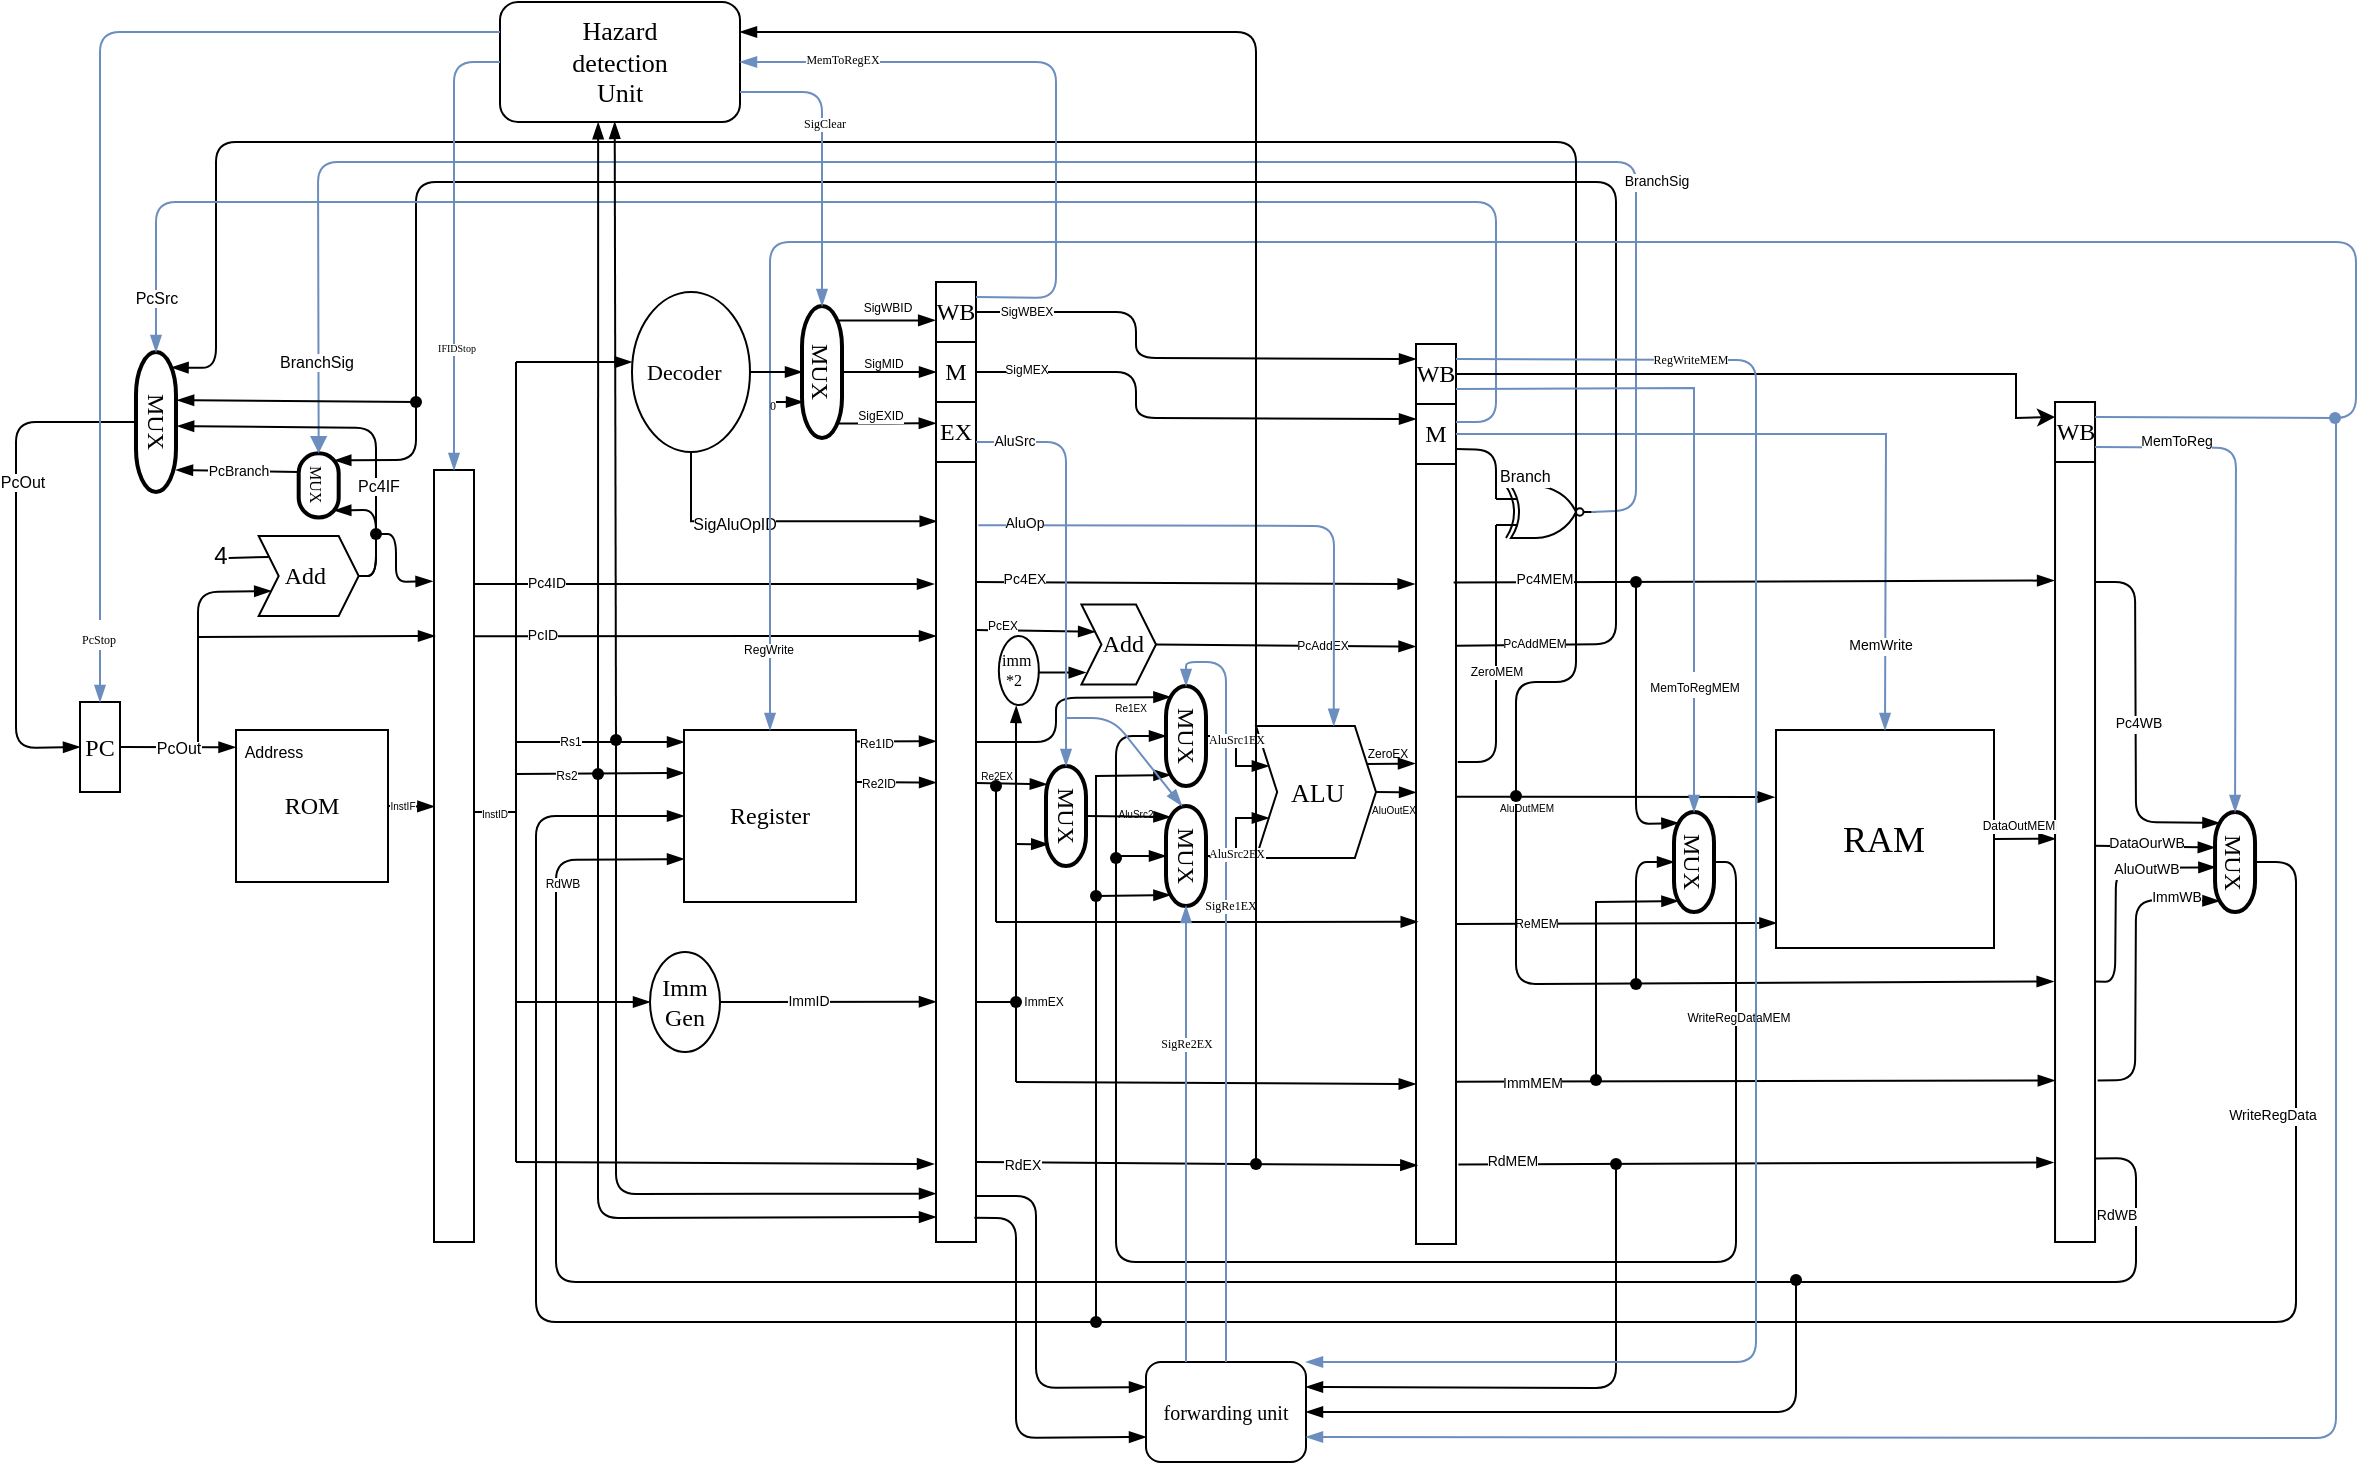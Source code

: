 <mxfile version="15.5.8" type="github">
  <diagram id="kgpKYQtTHZ0yAKxKKP6v" name="Page-1">
    <mxGraphModel dx="1502" dy="522" grid="0" gridSize="10" guides="1" tooltips="1" connect="1" arrows="1" fold="1" page="0" pageScale="1" pageWidth="850" pageHeight="1100" background="#ffffff" math="0" shadow="0">
      <root>
        <mxCell id="0" />
        <mxCell id="1" parent="0" />
        <mxCell id="3WGhXrrfseAbKHN0i4dS-6" value="&lt;font face=&quot;Comic Sans MS&quot;&gt;WB&lt;/font&gt;" style="rounded=0;whiteSpace=wrap;html=1;" parent="1" vertex="1">
          <mxGeometry x="-10" y="290" width="20" height="30" as="geometry" />
        </mxCell>
        <mxCell id="3WGhXrrfseAbKHN0i4dS-5" value="&lt;font face=&quot;Comic Sans MS&quot;&gt;M&lt;/font&gt;" style="rounded=0;whiteSpace=wrap;html=1;" parent="1" vertex="1">
          <mxGeometry x="-10" y="320" width="20" height="30" as="geometry" />
        </mxCell>
        <mxCell id="3WGhXrrfseAbKHN0i4dS-7" value="&lt;font face=&quot;Comic Sans MS&quot;&gt;EX&lt;/font&gt;" style="rounded=0;whiteSpace=wrap;html=1;" parent="1" vertex="1">
          <mxGeometry x="-10" y="350" width="20" height="30" as="geometry" />
        </mxCell>
        <mxCell id="3WGhXrrfseAbKHN0i4dS-8" value="" style="rounded=0;whiteSpace=wrap;html=1;" parent="1" vertex="1">
          <mxGeometry x="-10" y="380" width="20" height="390" as="geometry" />
        </mxCell>
        <mxCell id="3WGhXrrfseAbKHN0i4dS-10" value="&lt;font face=&quot;Comic Sans MS&quot;&gt;WB&lt;/font&gt;" style="rounded=0;whiteSpace=wrap;html=1;" parent="1" vertex="1">
          <mxGeometry x="230" y="321" width="20" height="30" as="geometry" />
        </mxCell>
        <mxCell id="3WGhXrrfseAbKHN0i4dS-11" value="&lt;font face=&quot;Comic Sans MS&quot;&gt;M&lt;/font&gt;" style="rounded=0;whiteSpace=wrap;html=1;" parent="1" vertex="1">
          <mxGeometry x="230" y="351" width="20" height="30" as="geometry" />
        </mxCell>
        <mxCell id="3WGhXrrfseAbKHN0i4dS-12" value="" style="rounded=0;whiteSpace=wrap;html=1;" parent="1" vertex="1">
          <mxGeometry x="230" y="381" width="20" height="390" as="geometry" />
        </mxCell>
        <mxCell id="3WGhXrrfseAbKHN0i4dS-14" value="&lt;font face=&quot;Comic Sans MS&quot;&gt;WB&lt;/font&gt;" style="rounded=0;whiteSpace=wrap;html=1;" parent="1" vertex="1">
          <mxGeometry x="549.52" y="350" width="20" height="30" as="geometry" />
        </mxCell>
        <mxCell id="3WGhXrrfseAbKHN0i4dS-15" value="" style="rounded=0;whiteSpace=wrap;html=1;" parent="1" vertex="1">
          <mxGeometry x="549.52" y="380" width="20" height="390" as="geometry" />
        </mxCell>
        <mxCell id="3WGhXrrfseAbKHN0i4dS-16" value="" style="rounded=0;whiteSpace=wrap;html=1;" parent="1" vertex="1">
          <mxGeometry x="-261" y="384" width="20" height="386" as="geometry" />
        </mxCell>
        <mxCell id="3WGhXrrfseAbKHN0i4dS-17" value="&lt;font face=&quot;Comic Sans MS&quot;&gt;Register&lt;/font&gt;" style="whiteSpace=wrap;html=1;aspect=fixed;" parent="1" vertex="1">
          <mxGeometry x="-136" y="514" width="86" height="86" as="geometry" />
        </mxCell>
        <mxCell id="3WGhXrrfseAbKHN0i4dS-22" value="&lt;div&gt;&lt;font face=&quot;Comic Sans MS&quot;&gt;Imm&lt;/font&gt;&lt;/div&gt;&lt;div&gt;&lt;font face=&quot;Comic Sans MS&quot;&gt;Gen&lt;br&gt;&lt;/font&gt;&lt;/div&gt;" style="ellipse;whiteSpace=wrap;html=1;" parent="1" vertex="1">
          <mxGeometry x="-153" y="625" width="35" height="50" as="geometry" />
        </mxCell>
        <mxCell id="3WGhXrrfseAbKHN0i4dS-24" value="&lt;font face=&quot;Comic Sans MS&quot;&gt;ROM&lt;/font&gt;" style="whiteSpace=wrap;html=1;aspect=fixed;" parent="1" vertex="1">
          <mxGeometry x="-360" y="514" width="76" height="76" as="geometry" />
        </mxCell>
        <mxCell id="3WGhXrrfseAbKHN0i4dS-25" value="&lt;font style=&quot;font-size: 8px&quot;&gt;Address&lt;/font&gt;" style="text;html=1;strokeColor=none;fillColor=none;align=center;verticalAlign=middle;whiteSpace=wrap;rounded=0;" parent="1" vertex="1">
          <mxGeometry x="-361" y="514" width="40" height="20" as="geometry" />
        </mxCell>
        <mxCell id="3WGhXrrfseAbKHN0i4dS-27" value="&lt;font face=&quot;Comic Sans MS&quot;&gt;PC&lt;/font&gt;" style="rounded=0;whiteSpace=wrap;html=1;" parent="1" vertex="1">
          <mxGeometry x="-438" y="500" width="20" height="45" as="geometry" />
        </mxCell>
        <mxCell id="3WGhXrrfseAbKHN0i4dS-30" value="&lt;font face=&quot;Comic Sans MS&quot;&gt;MUX&lt;/font&gt;" style="strokeWidth=2;html=1;shape=mxgraph.flowchart.terminator;whiteSpace=wrap;rotation=90;" parent="1" vertex="1">
          <mxGeometry x="-434.96" y="350" width="69.91" height="20" as="geometry" />
        </mxCell>
        <mxCell id="3WGhXrrfseAbKHN0i4dS-35" value="&lt;font style=&quot;font-size: 8px&quot; face=&quot;Comic Sans MS&quot;&gt;MUX&lt;/font&gt;" style="strokeWidth=2;html=1;shape=mxgraph.flowchart.terminator;whiteSpace=wrap;rotation=90;" parent="1" vertex="1">
          <mxGeometry x="-334.69" y="381.69" width="32.07" height="20" as="geometry" />
        </mxCell>
        <mxCell id="3WGhXrrfseAbKHN0i4dS-36" value="&lt;div style=&quot;font-size: 7px&quot;&gt;PcBranch&lt;/div&gt;" style="endArrow=blockThin;html=1;verticalAlign=middle;endFill=1;" parent="1" edge="1">
          <mxGeometry width="50" height="50" relative="1" as="geometry">
            <mxPoint x="-328.66" y="385" as="sourcePoint" />
            <mxPoint x="-390" y="384" as="targetPoint" />
          </mxGeometry>
        </mxCell>
        <mxCell id="3WGhXrrfseAbKHN0i4dS-39" value="&lt;font face=&quot;Comic Sans MS&quot;&gt;&amp;nbsp;&amp;nbsp;&amp;nbsp; Add&lt;/font&gt;" style="shape=step;perimeter=stepPerimeter;whiteSpace=wrap;html=1;fixedSize=1;align=left;size=10;" parent="1" vertex="1">
          <mxGeometry x="-348.66" y="417" width="50" height="40" as="geometry" />
        </mxCell>
        <mxCell id="3WGhXrrfseAbKHN0i4dS-42" value="" style="endArrow=none;html=1;align=left;" parent="1" edge="1">
          <mxGeometry width="50" height="50" relative="1" as="geometry">
            <mxPoint x="-363.66" y="428" as="sourcePoint" />
            <mxPoint x="-343.66" y="427.5" as="targetPoint" />
          </mxGeometry>
        </mxCell>
        <mxCell id="3WGhXrrfseAbKHN0i4dS-43" value="4" style="text;html=1;align=center;verticalAlign=middle;resizable=0;points=[];autosize=1;strokeColor=none;" parent="1" vertex="1">
          <mxGeometry x="-377.66" y="417" width="20" height="20" as="geometry" />
        </mxCell>
        <mxCell id="3WGhXrrfseAbKHN0i4dS-29" value="PcOut" style="endArrow=blockThin;html=1;verticalAlign=middle;fontSize=8;endFill=1;exitX=1;exitY=0.5;exitDx=0;exitDy=0;entryX=0.019;entryY=0.434;entryDx=0;entryDy=0;entryPerimeter=0;" parent="1" edge="1" target="3WGhXrrfseAbKHN0i4dS-25" source="3WGhXrrfseAbKHN0i4dS-27">
          <mxGeometry width="50" height="50" relative="1" as="geometry">
            <mxPoint x="-411" y="523" as="sourcePoint" />
            <mxPoint x="-365.8" y="522.6" as="targetPoint" />
          </mxGeometry>
        </mxCell>
        <mxCell id="3WGhXrrfseAbKHN0i4dS-45" value="" style="endArrow=blockThin;html=1;fontSize=8;align=left;entryX=0;entryY=0.75;entryDx=0;entryDy=0;endFill=1;" parent="1" target="3WGhXrrfseAbKHN0i4dS-39" edge="1">
          <mxGeometry width="50" height="50" relative="1" as="geometry">
            <mxPoint x="-379" y="520" as="sourcePoint" />
            <mxPoint x="-329" y="426" as="targetPoint" />
            <Array as="points">
              <mxPoint x="-379" y="445" />
            </Array>
          </mxGeometry>
        </mxCell>
        <mxCell id="3WGhXrrfseAbKHN0i4dS-69" style="edgeStyle=orthogonalEdgeStyle;rounded=0;orthogonalLoop=1;jettySize=auto;html=1;exitX=0.11;exitY=0.11;exitDx=0;exitDy=0;fontSize=8;align=left;endArrow=blockThin;endFill=1;exitPerimeter=0;entryX=-0.021;entryY=0.638;entryDx=0;entryDy=0;entryPerimeter=0;" parent="1" source="gq7fBsmWnAXoDukaiIT1-74" target="3WGhXrrfseAbKHN0i4dS-6" edge="1">
          <mxGeometry relative="1" as="geometry">
            <mxPoint x="-10" y="307" as="targetPoint" />
          </mxGeometry>
        </mxCell>
        <mxCell id="3WGhXrrfseAbKHN0i4dS-70" value="&lt;div align=&quot;left&quot;&gt;&lt;br&gt;&lt;/div&gt;" style="edgeStyle=orthogonalEdgeStyle;rounded=0;orthogonalLoop=1;jettySize=auto;html=1;exitX=0.5;exitY=0;exitDx=0;exitDy=0;entryX=0;entryY=0.5;entryDx=0;entryDy=0;fontSize=8;align=left;endArrow=blockThin;endFill=1;exitPerimeter=0;" parent="1" source="gq7fBsmWnAXoDukaiIT1-74" target="3WGhXrrfseAbKHN0i4dS-5" edge="1">
          <mxGeometry relative="1" as="geometry" />
        </mxCell>
        <mxCell id="3WGhXrrfseAbKHN0i4dS-71" style="edgeStyle=orthogonalEdgeStyle;rounded=0;orthogonalLoop=1;jettySize=auto;html=1;exitX=0.89;exitY=0.11;exitDx=0;exitDy=0;entryX=-0.005;entryY=0.353;entryDx=0;entryDy=0;entryPerimeter=0;fontSize=8;align=left;endArrow=blockThin;endFill=1;exitPerimeter=0;" parent="1" source="gq7fBsmWnAXoDukaiIT1-74" target="3WGhXrrfseAbKHN0i4dS-7" edge="1">
          <mxGeometry relative="1" as="geometry" />
        </mxCell>
        <mxCell id="3WGhXrrfseAbKHN0i4dS-177" value="SigEXID" style="edgeLabel;html=1;align=center;verticalAlign=middle;resizable=0;points=[];fontSize=6;fontColor=#000000;" parent="3WGhXrrfseAbKHN0i4dS-71" vertex="1" connectable="0">
          <mxGeometry x="0.038" y="1" relative="1" as="geometry">
            <mxPoint x="-4" y="-4" as="offset" />
          </mxGeometry>
        </mxCell>
        <mxCell id="3WGhXrrfseAbKHN0i4dS-72" style="edgeStyle=orthogonalEdgeStyle;rounded=0;orthogonalLoop=1;jettySize=auto;html=1;exitX=0.5;exitY=1;exitDx=0;exitDy=0;entryX=0.017;entryY=0.076;entryDx=0;entryDy=0;entryPerimeter=0;fontSize=8;align=left;endArrow=blockThin;endFill=1;" parent="1" source="3WGhXrrfseAbKHN0i4dS-68" target="3WGhXrrfseAbKHN0i4dS-8" edge="1">
          <mxGeometry relative="1" as="geometry" />
        </mxCell>
        <mxCell id="3WGhXrrfseAbKHN0i4dS-176" value="SigAluOpID" style="edgeLabel;html=1;align=center;verticalAlign=middle;resizable=0;points=[];fontSize=8;fontColor=#000000;" parent="3WGhXrrfseAbKHN0i4dS-72" vertex="1" connectable="0">
          <mxGeometry x="0.174" y="-1" relative="1" as="geometry">
            <mxPoint x="-37" as="offset" />
          </mxGeometry>
        </mxCell>
        <mxCell id="3WGhXrrfseAbKHN0i4dS-68" value="&lt;font style=&quot;font-size: 11px&quot; face=&quot;Comic Sans MS&quot;&gt;&amp;nbsp; Decoder&lt;/font&gt;" style="ellipse;whiteSpace=wrap;html=1;fontSize=8;align=left;" parent="1" vertex="1">
          <mxGeometry x="-162" y="295" width="59" height="80" as="geometry" />
        </mxCell>
        <mxCell id="3WGhXrrfseAbKHN0i4dS-77" value="" style="endArrow=none;html=1;fontSize=8;align=left;" parent="1" edge="1">
          <mxGeometry width="50" height="50" relative="1" as="geometry">
            <mxPoint x="-220" y="730" as="sourcePoint" />
            <mxPoint x="-220" y="330" as="targetPoint" />
          </mxGeometry>
        </mxCell>
        <mxCell id="3WGhXrrfseAbKHN0i4dS-80" value="" style="endArrow=blockThin;html=1;fontSize=8;align=left;entryX=0;entryY=0;entryDx=0;entryDy=0;endFill=1;" parent="1" edge="1">
          <mxGeometry width="50" height="50" relative="1" as="geometry">
            <mxPoint x="-220" y="520" as="sourcePoint" />
            <mxPoint x="-136.0" y="520" as="targetPoint" />
          </mxGeometry>
        </mxCell>
        <mxCell id="3WGhXrrfseAbKHN0i4dS-189" value="Rs1" style="edgeLabel;html=1;align=center;verticalAlign=middle;resizable=0;points=[];fontSize=6;fontColor=#000000;" parent="3WGhXrrfseAbKHN0i4dS-80" vertex="1" connectable="0">
          <mxGeometry x="-0.374" relative="1" as="geometry">
            <mxPoint as="offset" />
          </mxGeometry>
        </mxCell>
        <mxCell id="3WGhXrrfseAbKHN0i4dS-81" value="" style="endArrow=blockThin;html=1;fontSize=8;align=left;entryX=0;entryY=0.25;entryDx=0;entryDy=0;endFill=1;" parent="1" target="3WGhXrrfseAbKHN0i4dS-17" edge="1">
          <mxGeometry width="50" height="50" relative="1" as="geometry">
            <mxPoint x="-220" y="536" as="sourcePoint" />
            <mxPoint x="-183.602" y="538.928" as="targetPoint" />
          </mxGeometry>
        </mxCell>
        <mxCell id="3WGhXrrfseAbKHN0i4dS-190" value="Rs2" style="edgeLabel;html=1;align=center;verticalAlign=middle;resizable=0;points=[];fontSize=6;fontColor=#000000;" parent="3WGhXrrfseAbKHN0i4dS-81" vertex="1" connectable="0">
          <mxGeometry x="-0.412" y="-1" relative="1" as="geometry">
            <mxPoint as="offset" />
          </mxGeometry>
        </mxCell>
        <mxCell id="3WGhXrrfseAbKHN0i4dS-82" value="" style="endArrow=blockThin;html=1;fontSize=8;align=left;entryX=-0.002;entryY=0.438;entryDx=0;entryDy=0;entryPerimeter=0;endFill=1;" parent="1" target="3WGhXrrfseAbKHN0i4dS-68" edge="1">
          <mxGeometry width="50" height="50" relative="1" as="geometry">
            <mxPoint x="-220" y="330" as="sourcePoint" />
            <mxPoint x="-140" y="330" as="targetPoint" />
          </mxGeometry>
        </mxCell>
        <mxCell id="3WGhXrrfseAbKHN0i4dS-83" value="" style="endArrow=blockThin;html=1;fontSize=8;align=left;endFill=1;" parent="1" edge="1">
          <mxGeometry width="50" height="50" relative="1" as="geometry">
            <mxPoint x="-220" y="730" as="sourcePoint" />
            <mxPoint x="-11" y="731" as="targetPoint" />
          </mxGeometry>
        </mxCell>
        <mxCell id="3WGhXrrfseAbKHN0i4dS-84" value="" style="endArrow=blockThin;html=1;fontSize=8;align=left;entryX=0;entryY=0.5;entryDx=0;entryDy=0;endFill=1;" parent="1" target="3WGhXrrfseAbKHN0i4dS-22" edge="1">
          <mxGeometry width="50" height="50" relative="1" as="geometry">
            <mxPoint x="-220" y="650" as="sourcePoint" />
            <mxPoint x="-140" y="640" as="targetPoint" />
            <Array as="points">
              <mxPoint x="-160" y="650" />
            </Array>
          </mxGeometry>
        </mxCell>
        <mxCell id="3WGhXrrfseAbKHN0i4dS-85" value="" style="endArrow=blockThin;html=1;fontSize=8;align=left;exitX=1;exitY=0.5;exitDx=0;exitDy=0;entryX=-0.001;entryY=0.692;entryDx=0;entryDy=0;entryPerimeter=0;endFill=1;" parent="1" source="3WGhXrrfseAbKHN0i4dS-22" target="3WGhXrrfseAbKHN0i4dS-8" edge="1">
          <mxGeometry width="50" height="50" relative="1" as="geometry">
            <mxPoint x="-130" y="670" as="sourcePoint" />
            <mxPoint x="-14" y="650" as="targetPoint" />
            <Array as="points" />
          </mxGeometry>
        </mxCell>
        <mxCell id="3WGhXrrfseAbKHN0i4dS-193" value="ImmID" style="edgeLabel;html=1;align=center;verticalAlign=middle;resizable=0;points=[];fontSize=7;fontColor=#000000;" parent="3WGhXrrfseAbKHN0i4dS-85" vertex="1" connectable="0">
          <mxGeometry x="-0.184" y="-2" relative="1" as="geometry">
            <mxPoint y="-2" as="offset" />
          </mxGeometry>
        </mxCell>
        <mxCell id="3WGhXrrfseAbKHN0i4dS-86" value="" style="endArrow=blockThin;html=1;fontSize=8;align=left;entryX=-0.036;entryY=0.144;entryDx=0;entryDy=0;entryPerimeter=0;endFill=1;" parent="1" target="3WGhXrrfseAbKHN0i4dS-16" edge="1">
          <mxGeometry width="50" height="50" relative="1" as="geometry">
            <mxPoint x="-288.66" y="416" as="sourcePoint" />
            <mxPoint x="-261.0" y="416.356" as="targetPoint" />
            <Array as="points">
              <mxPoint x="-280" y="416" />
              <mxPoint x="-280" y="440" />
            </Array>
          </mxGeometry>
        </mxCell>
        <mxCell id="3WGhXrrfseAbKHN0i4dS-87" value="" style="endArrow=blockThin;html=1;fontSize=8;align=left;endFill=1;" parent="1" edge="1">
          <mxGeometry width="50" height="50" relative="1" as="geometry">
            <mxPoint x="-241" y="441" as="sourcePoint" />
            <mxPoint x="-11" y="441" as="targetPoint" />
          </mxGeometry>
        </mxCell>
        <mxCell id="3WGhXrrfseAbKHN0i4dS-175" value="Pc4ID" style="edgeLabel;html=1;align=center;verticalAlign=middle;resizable=0;points=[];fontSize=7;fontColor=#000000;" parent="3WGhXrrfseAbKHN0i4dS-87" vertex="1" connectable="0">
          <mxGeometry x="-0.892" relative="1" as="geometry">
            <mxPoint x="23" as="offset" />
          </mxGeometry>
        </mxCell>
        <mxCell id="3WGhXrrfseAbKHN0i4dS-88" value="" style="endArrow=blockThin;fontSize=8;align=left;entryX=0;entryY=0.358;entryDx=0;entryDy=0;entryPerimeter=0;endFill=1;exitX=0.998;exitY=0.067;exitDx=0;exitDy=0;exitPerimeter=0;" parent="1" target="3WGhXrrfseAbKHN0i4dS-8" edge="1" source="3WGhXrrfseAbKHN0i4dS-17">
          <mxGeometry width="50" height="50" relative="1" as="geometry">
            <mxPoint x="-97" y="520" as="sourcePoint" />
            <mxPoint x="-12" y="520" as="targetPoint" />
          </mxGeometry>
        </mxCell>
        <mxCell id="3WGhXrrfseAbKHN0i4dS-187" value="Re1ID" style="edgeLabel;html=1;align=center;verticalAlign=middle;resizable=0;points=[];fontSize=6;fontColor=#000000;" parent="3WGhXrrfseAbKHN0i4dS-88" vertex="1" connectable="0">
          <mxGeometry x="-0.501" y="-1" relative="1" as="geometry">
            <mxPoint as="offset" />
          </mxGeometry>
        </mxCell>
        <mxCell id="3WGhXrrfseAbKHN0i4dS-89" value="" style="endArrow=blockThin;html=1;fontSize=8;align=left;entryX=0.002;entryY=0.411;entryDx=0;entryDy=0;entryPerimeter=0;endFill=1;exitX=0.999;exitY=0.302;exitDx=0;exitDy=0;exitPerimeter=0;" parent="1" target="3WGhXrrfseAbKHN0i4dS-8" edge="1" source="3WGhXrrfseAbKHN0i4dS-17">
          <mxGeometry width="50" height="50" relative="1" as="geometry">
            <mxPoint x="-97" y="540" as="sourcePoint" />
            <mxPoint x="-13" y="539" as="targetPoint" />
          </mxGeometry>
        </mxCell>
        <mxCell id="3WGhXrrfseAbKHN0i4dS-188" value="Re2ID" style="edgeLabel;html=1;align=center;verticalAlign=middle;resizable=0;points=[];fontSize=6;fontColor=#000000;" parent="3WGhXrrfseAbKHN0i4dS-89" vertex="1" connectable="0">
          <mxGeometry x="-0.486" y="-1" relative="1" as="geometry">
            <mxPoint as="offset" />
          </mxGeometry>
        </mxCell>
        <mxCell id="3WGhXrrfseAbKHN0i4dS-90" value="&lt;font face=&quot;Comic Sans MS&quot;&gt;&amp;nbsp;&amp;nbsp; Add&lt;/font&gt;" style="shape=step;perimeter=stepPerimeter;whiteSpace=wrap;html=1;fixedSize=1;align=left;size=10;" parent="1" vertex="1">
          <mxGeometry x="62.71" y="451.25" width="37.29" height="40" as="geometry" />
        </mxCell>
        <mxCell id="3WGhXrrfseAbKHN0i4dS-94" value="&lt;div&gt;&lt;font face=&quot;Comic Sans MS&quot;&gt;imm&lt;/font&gt;&lt;/div&gt;&lt;div&gt;&lt;font face=&quot;Comic Sans MS&quot;&gt;&amp;nbsp;*2&lt;/font&gt;&lt;/div&gt;" style="ellipse;whiteSpace=wrap;html=1;fontSize=8;align=left;" parent="1" vertex="1">
          <mxGeometry x="21.42" y="467" width="20" height="34.5" as="geometry" />
        </mxCell>
        <mxCell id="3WGhXrrfseAbKHN0i4dS-96" value="" style="endArrow=blockThin;html=1;fontSize=8;align=left;entryX=0.057;entryY=0.851;entryDx=0;entryDy=0;entryPerimeter=0;exitX=1.002;exitY=0.53;exitDx=0;exitDy=0;exitPerimeter=0;endFill=1;" parent="1" source="3WGhXrrfseAbKHN0i4dS-94" target="3WGhXrrfseAbKHN0i4dS-90" edge="1">
          <mxGeometry width="50" height="50" relative="1" as="geometry">
            <mxPoint x="70" y="485" as="sourcePoint" />
            <mxPoint x="62.42" y="456.85" as="targetPoint" />
          </mxGeometry>
        </mxCell>
        <mxCell id="3WGhXrrfseAbKHN0i4dS-97" value="" style="endArrow=none;html=1;fontSize=8;align=left;" parent="1" edge="1">
          <mxGeometry width="50" height="50" relative="1" as="geometry">
            <mxPoint x="10" y="650" as="sourcePoint" />
            <mxPoint x="30" y="650" as="targetPoint" />
          </mxGeometry>
        </mxCell>
        <mxCell id="3WGhXrrfseAbKHN0i4dS-98" value="" style="endArrow=none;html=1;fontSize=8;align=left;" parent="1" edge="1">
          <mxGeometry width="50" height="50" relative="1" as="geometry">
            <mxPoint x="30" y="690" as="sourcePoint" />
            <mxPoint x="30" y="510" as="targetPoint" />
          </mxGeometry>
        </mxCell>
        <mxCell id="3WGhXrrfseAbKHN0i4dS-99" value="" style="endArrow=blockThin;html=1;fontSize=8;align=left;entryX=0.435;entryY=1.014;entryDx=0;entryDy=0;entryPerimeter=0;endFill=1;" parent="1" target="3WGhXrrfseAbKHN0i4dS-94" edge="1">
          <mxGeometry width="50" height="50" relative="1" as="geometry">
            <mxPoint x="30" y="510" as="sourcePoint" />
            <mxPoint x="48.42" y="484.24" as="targetPoint" />
          </mxGeometry>
        </mxCell>
        <mxCell id="3WGhXrrfseAbKHN0i4dS-100" value="" style="endArrow=blockThin;html=1;fontSize=8;align=left;entryX=-0.006;entryY=0.795;entryDx=0;entryDy=0;entryPerimeter=0;endFill=1;" parent="1" target="3WGhXrrfseAbKHN0i4dS-12" edge="1">
          <mxGeometry width="50" height="50" relative="1" as="geometry">
            <mxPoint x="30" y="690" as="sourcePoint" />
            <mxPoint x="161.58" y="689.88" as="targetPoint" />
          </mxGeometry>
        </mxCell>
        <mxCell id="3WGhXrrfseAbKHN0i4dS-101" value="" style="endArrow=blockThin;html=1;fontSize=8;align=left;entryX=0.033;entryY=0.899;entryDx=0;entryDy=0;entryPerimeter=0;endFill=1;" parent="1" target="3WGhXrrfseAbKHN0i4dS-12" edge="1">
          <mxGeometry width="50" height="50" relative="1" as="geometry">
            <mxPoint x="10" y="730" as="sourcePoint" />
            <mxPoint x="156" y="730" as="targetPoint" />
          </mxGeometry>
        </mxCell>
        <mxCell id="3WGhXrrfseAbKHN0i4dS-216" value="RdEX" style="edgeLabel;html=1;align=center;verticalAlign=middle;resizable=0;points=[];fontSize=7;fontColor=#000000;" parent="3WGhXrrfseAbKHN0i4dS-101" vertex="1" connectable="0">
          <mxGeometry x="-0.796" y="-2" relative="1" as="geometry">
            <mxPoint as="offset" />
          </mxGeometry>
        </mxCell>
        <mxCell id="3WGhXrrfseAbKHN0i4dS-102" value="" style="endArrow=blockThin;html=1;fontSize=8;align=left;entryX=-0.012;entryY=0.234;entryDx=0;entryDy=0;entryPerimeter=0;exitX=1;exitY=0.5;exitDx=0;exitDy=0;endFill=1;" parent="1" source="3WGhXrrfseAbKHN0i4dS-90" target="3WGhXrrfseAbKHN0i4dS-12" edge="1">
          <mxGeometry width="50" height="50" relative="1" as="geometry">
            <mxPoint x="170" y="472.25" as="sourcePoint" />
            <mxPoint x="230.0" y="470.84" as="targetPoint" />
          </mxGeometry>
        </mxCell>
        <mxCell id="3WGhXrrfseAbKHN0i4dS-213" value="PcAddEX" style="edgeLabel;html=1;align=center;verticalAlign=middle;resizable=0;points=[];fontSize=6;fontColor=#000000;" parent="3WGhXrrfseAbKHN0i4dS-102" vertex="1" connectable="0">
          <mxGeometry x="0.378" relative="1" as="geometry">
            <mxPoint x="-7" as="offset" />
          </mxGeometry>
        </mxCell>
        <mxCell id="3WGhXrrfseAbKHN0i4dS-103" value="" style="endArrow=blockThin;html=1;fontSize=8;align=left;endFill=1;" parent="1" edge="1">
          <mxGeometry width="50" height="50" relative="1" as="geometry">
            <mxPoint x="-379.5" y="467.5" as="sourcePoint" />
            <mxPoint x="-260.5" y="467" as="targetPoint" />
          </mxGeometry>
        </mxCell>
        <mxCell id="3WGhXrrfseAbKHN0i4dS-104" value="" style="endArrow=blockThin;html=1;fontSize=8;align=left;exitX=0.957;exitY=0.299;exitDx=0;exitDy=0;exitPerimeter=0;endFill=1;" parent="1" edge="1">
          <mxGeometry width="50" height="50" relative="1" as="geometry">
            <mxPoint x="-241.0" y="467.074" as="sourcePoint" />
            <mxPoint x="-10" y="467" as="targetPoint" />
          </mxGeometry>
        </mxCell>
        <mxCell id="3WGhXrrfseAbKHN0i4dS-225" value="PcID" style="edgeLabel;html=1;align=center;verticalAlign=middle;resizable=0;points=[];fontSize=7;fontColor=#000000;" parent="3WGhXrrfseAbKHN0i4dS-104" vertex="1" connectable="0">
          <mxGeometry x="-0.87" relative="1" as="geometry">
            <mxPoint x="19" as="offset" />
          </mxGeometry>
        </mxCell>
        <mxCell id="3WGhXrrfseAbKHN0i4dS-105" value="" style="endArrow=blockThin;html=1;fontSize=6;align=left;entryX=0;entryY=0.25;entryDx=0;entryDy=0;endFill=1;" parent="1" target="3WGhXrrfseAbKHN0i4dS-90" edge="1">
          <mxGeometry width="50" height="50" relative="1" as="geometry">
            <mxPoint x="10" y="464" as="sourcePoint" />
            <mxPoint x="80" y="464" as="targetPoint" />
          </mxGeometry>
        </mxCell>
        <mxCell id="3WGhXrrfseAbKHN0i4dS-227" value="PcEX" style="edgeLabel;html=1;align=center;verticalAlign=middle;resizable=0;points=[];fontSize=6;fontColor=#000000;" parent="3WGhXrrfseAbKHN0i4dS-105" vertex="1" connectable="0">
          <mxGeometry x="-0.584" y="1" relative="1" as="geometry">
            <mxPoint y="-1" as="offset" />
          </mxGeometry>
        </mxCell>
        <mxCell id="3WGhXrrfseAbKHN0i4dS-106" value="&lt;font style=&quot;font-size: 13px&quot; face=&quot;Comic Sans MS&quot;&gt;&amp;nbsp;&amp;nbsp;&amp;nbsp;&amp;nbsp; ALU&lt;/font&gt;" style="shape=step;perimeter=stepPerimeter;whiteSpace=wrap;html=1;fixedSize=1;fontSize=8;align=left;size=10.58;" parent="1" vertex="1">
          <mxGeometry x="150" y="512" width="60" height="66" as="geometry" />
        </mxCell>
        <mxCell id="3WGhXrrfseAbKHN0i4dS-107" value="" style="endArrow=blockThin;html=1;fontSize=8;align=left;endFill=1;entryX=0.11;entryY=0.89;entryDx=0;entryDy=0;entryPerimeter=0;" parent="1" target="gq7fBsmWnAXoDukaiIT1-26" edge="1">
          <mxGeometry width="50" height="50" relative="1" as="geometry">
            <mxPoint x="10" y="520" as="sourcePoint" />
            <mxPoint x="110" y="520" as="targetPoint" />
            <Array as="points">
              <mxPoint x="50" y="520" />
              <mxPoint x="50" y="498" />
            </Array>
          </mxGeometry>
        </mxCell>
        <mxCell id="3WGhXrrfseAbKHN0i4dS-197" value="Re1EX" style="edgeLabel;html=1;align=center;verticalAlign=middle;resizable=0;points=[];fontSize=5;fontColor=#000000;" parent="3WGhXrrfseAbKHN0i4dS-107" vertex="1" connectable="0">
          <mxGeometry x="-0.767" y="-1" relative="1" as="geometry">
            <mxPoint x="63" y="-19" as="offset" />
          </mxGeometry>
        </mxCell>
        <mxCell id="3WGhXrrfseAbKHN0i4dS-109" value="&lt;font face=&quot;Comic Sans MS&quot;&gt;MUX&lt;/font&gt;" style="strokeWidth=2;html=1;shape=mxgraph.flowchart.terminator;whiteSpace=wrap;rotation=90;" parent="1" vertex="1">
          <mxGeometry x="30.0" y="547" width="50" height="20" as="geometry" />
        </mxCell>
        <mxCell id="3WGhXrrfseAbKHN0i4dS-110" value="" style="endArrow=blockThin;html=1;fontSize=8;align=left;entryX=0.783;entryY=0.945;entryDx=0;entryDy=0;entryPerimeter=0;endFill=1;" parent="1" target="3WGhXrrfseAbKHN0i4dS-109" edge="1">
          <mxGeometry width="50" height="50" relative="1" as="geometry">
            <mxPoint x="30" y="571" as="sourcePoint" />
            <mxPoint y="560" as="targetPoint" />
          </mxGeometry>
        </mxCell>
        <mxCell id="3WGhXrrfseAbKHN0i4dS-111" value="" style="endArrow=blockThin;html=1;fontSize=8;align=left;exitX=0.993;exitY=0.414;exitDx=0;exitDy=0;exitPerimeter=0;entryX=0.203;entryY=0.98;entryDx=0;entryDy=0;entryPerimeter=0;endFill=1;" parent="1" edge="1">
          <mxGeometry width="50" height="50" relative="1" as="geometry">
            <mxPoint x="9.86" y="540.46" as="sourcePoint" />
            <mxPoint x="45.4" y="541.15" as="targetPoint" />
          </mxGeometry>
        </mxCell>
        <mxCell id="3WGhXrrfseAbKHN0i4dS-196" value="Re2EX" style="edgeLabel;html=1;align=center;verticalAlign=middle;resizable=0;points=[];fontSize=5;fontColor=#000000;" parent="3WGhXrrfseAbKHN0i4dS-111" vertex="1" connectable="0">
          <mxGeometry x="-0.515" relative="1" as="geometry">
            <mxPoint x="1" y="-5" as="offset" />
          </mxGeometry>
        </mxCell>
        <mxCell id="3WGhXrrfseAbKHN0i4dS-112" value="" style="endArrow=blockThin;html=1;fontSize=8;align=left;entryX=0.11;entryY=0.89;entryDx=0;entryDy=0;endFill=1;exitX=0.5;exitY=0;exitDx=0;exitDy=0;exitPerimeter=0;entryPerimeter=0;" parent="1" source="3WGhXrrfseAbKHN0i4dS-109" target="gq7fBsmWnAXoDukaiIT1-23" edge="1">
          <mxGeometry width="50" height="50" relative="1" as="geometry">
            <mxPoint x="70" y="558" as="sourcePoint" />
            <mxPoint x="106.42" y="511" as="targetPoint" />
          </mxGeometry>
        </mxCell>
        <mxCell id="3WGhXrrfseAbKHN0i4dS-114" value="" style="endArrow=blockThin;html=1;fontSize=8;align=left;exitX=1;exitY=0.5;exitDx=0;exitDy=0;entryX=0.002;entryY=0.421;entryDx=0;entryDy=0;entryPerimeter=0;endFill=1;" parent="1" source="3WGhXrrfseAbKHN0i4dS-106" target="3WGhXrrfseAbKHN0i4dS-12" edge="1">
          <mxGeometry width="50" height="50" relative="1" as="geometry">
            <mxPoint x="210" y="547.5" as="sourcePoint" />
            <mxPoint x="230" y="547" as="targetPoint" />
          </mxGeometry>
        </mxCell>
        <mxCell id="3WGhXrrfseAbKHN0i4dS-115" value="" style="endArrow=blockThin;html=1;fontSize=8;align=left;exitX=1.018;exitY=0.154;exitDx=0;exitDy=0;exitPerimeter=0;entryX=-0.035;entryY=0.154;entryDx=0;entryDy=0;entryPerimeter=0;endFill=1;" parent="1" source="3WGhXrrfseAbKHN0i4dS-8" target="3WGhXrrfseAbKHN0i4dS-12" edge="1">
          <mxGeometry width="50" height="50" relative="1" as="geometry">
            <mxPoint x="-230" y="560" as="sourcePoint" />
            <mxPoint x="162" y="440" as="targetPoint" />
          </mxGeometry>
        </mxCell>
        <mxCell id="3WGhXrrfseAbKHN0i4dS-206" value="Pc4EX" style="edgeLabel;html=1;align=center;verticalAlign=middle;resizable=0;points=[];fontSize=7;fontColor=#000000;" parent="3WGhXrrfseAbKHN0i4dS-115" vertex="1" connectable="0">
          <mxGeometry x="-0.9" y="3" relative="1" as="geometry">
            <mxPoint x="12" y="2" as="offset" />
          </mxGeometry>
        </mxCell>
        <mxCell id="3WGhXrrfseAbKHN0i4dS-116" value="" style="endArrow=none;html=1;fontSize=8;align=left;startArrow=none;" parent="1" source="3WGhXrrfseAbKHN0i4dS-231" edge="1">
          <mxGeometry width="50" height="50" relative="1" as="geometry">
            <mxPoint x="20" y="610" as="sourcePoint" />
            <mxPoint x="20" y="540" as="targetPoint" />
          </mxGeometry>
        </mxCell>
        <mxCell id="3WGhXrrfseAbKHN0i4dS-118" value="" style="endArrow=blockThin;html=1;fontSize=8;align=left;entryX=0.043;entryY=0.587;entryDx=0;entryDy=0;entryPerimeter=0;endFill=1;" parent="1" edge="1" target="3WGhXrrfseAbKHN0i4dS-12">
          <mxGeometry width="50" height="50" relative="1" as="geometry">
            <mxPoint x="20" y="610" as="sourcePoint" />
            <mxPoint x="159.96" y="609.6" as="targetPoint" />
          </mxGeometry>
        </mxCell>
        <mxCell id="3WGhXrrfseAbKHN0i4dS-119" value="" style="endArrow=blockThin;html=1;fontSize=8;align=left;exitX=1.058;exitY=0.081;exitDx=0;exitDy=0;exitPerimeter=0;entryX=0.648;entryY=-0.002;entryDx=0;entryDy=0;entryPerimeter=0;fontColor=#33FFFF;fillColor=#dae8fc;strokeColor=#6c8ebf;endFill=1;" parent="1" source="3WGhXrrfseAbKHN0i4dS-8" target="3WGhXrrfseAbKHN0i4dS-106" edge="1">
          <mxGeometry width="50" height="50" relative="1" as="geometry">
            <mxPoint x="50" y="580" as="sourcePoint" />
            <mxPoint x="119" y="508" as="targetPoint" />
            <Array as="points">
              <mxPoint x="189" y="412" />
            </Array>
          </mxGeometry>
        </mxCell>
        <mxCell id="3WGhXrrfseAbKHN0i4dS-220" value="AluOp" style="edgeLabel;html=1;align=center;verticalAlign=middle;resizable=0;points=[];fontSize=7;fontColor=#000000;" parent="3WGhXrrfseAbKHN0i4dS-119" vertex="1" connectable="0">
          <mxGeometry x="-0.874" y="1" relative="1" as="geometry">
            <mxPoint x="5" as="offset" />
          </mxGeometry>
        </mxCell>
        <mxCell id="3WGhXrrfseAbKHN0i4dS-120" value="" style="endArrow=blockThin;html=1;fontSize=8;fontColor=#33FFFF;align=left;entryX=0;entryY=0.5;entryDx=0;entryDy=0;entryPerimeter=0;fillColor=#dae8fc;strokeColor=#6c8ebf;endFill=1;" parent="1" target="3WGhXrrfseAbKHN0i4dS-109" edge="1">
          <mxGeometry width="50" height="50" relative="1" as="geometry">
            <mxPoint x="10" y="370" as="sourcePoint" />
            <mxPoint x="50" y="530" as="targetPoint" />
            <Array as="points">
              <mxPoint x="55" y="370" />
            </Array>
          </mxGeometry>
        </mxCell>
        <mxCell id="3WGhXrrfseAbKHN0i4dS-221" value="AluSrc" style="edgeLabel;html=1;align=center;verticalAlign=middle;resizable=0;points=[];fontSize=7;fontColor=#000000;" parent="3WGhXrrfseAbKHN0i4dS-120" vertex="1" connectable="0">
          <mxGeometry x="-0.905" y="1" relative="1" as="geometry">
            <mxPoint x="9" y="1" as="offset" />
          </mxGeometry>
        </mxCell>
        <mxCell id="3WGhXrrfseAbKHN0i4dS-121" value="" style="endArrow=blockThin;html=1;fontSize=8;fontColor=#33FFFF;align=left;exitX=1;exitY=0.5;exitDx=0;exitDy=0;entryX=0;entryY=0.25;entryDx=0;entryDy=0;endFill=1;" parent="1" source="3WGhXrrfseAbKHN0i4dS-5" target="3WGhXrrfseAbKHN0i4dS-11" edge="1">
          <mxGeometry width="50" height="50" relative="1" as="geometry">
            <mxPoint x="11.71" y="340" as="sourcePoint" />
            <mxPoint x="61.71" y="290" as="targetPoint" />
            <Array as="points">
              <mxPoint x="90" y="335" />
              <mxPoint x="90" y="358" />
            </Array>
          </mxGeometry>
        </mxCell>
        <mxCell id="3WGhXrrfseAbKHN0i4dS-229" value="SigMEX" style="edgeLabel;html=1;align=center;verticalAlign=middle;resizable=0;points=[];fontSize=6;fontColor=#000000;" parent="3WGhXrrfseAbKHN0i4dS-121" vertex="1" connectable="0">
          <mxGeometry x="-0.796" y="1" relative="1" as="geometry">
            <mxPoint as="offset" />
          </mxGeometry>
        </mxCell>
        <mxCell id="3WGhXrrfseAbKHN0i4dS-122" value="" style="endArrow=blockThin;html=1;fontSize=8;fontColor=#33FFFF;align=left;exitX=1;exitY=0.5;exitDx=0;exitDy=0;entryX=0;entryY=0.25;entryDx=0;entryDy=0;endFill=1;" parent="1" source="3WGhXrrfseAbKHN0i4dS-6" target="3WGhXrrfseAbKHN0i4dS-10" edge="1">
          <mxGeometry width="50" height="50" relative="1" as="geometry">
            <mxPoint x="70" y="390" as="sourcePoint" />
            <mxPoint x="120" y="340" as="targetPoint" />
            <Array as="points">
              <mxPoint x="90" y="305" />
              <mxPoint x="90" y="328" />
            </Array>
          </mxGeometry>
        </mxCell>
        <mxCell id="3WGhXrrfseAbKHN0i4dS-228" value="SigWBEX" style="edgeLabel;html=1;align=center;verticalAlign=middle;resizable=0;points=[];fontSize=6;fontColor=#000000;" parent="3WGhXrrfseAbKHN0i4dS-122" vertex="1" connectable="0">
          <mxGeometry x="-0.838" relative="1" as="geometry">
            <mxPoint x="5" as="offset" />
          </mxGeometry>
        </mxCell>
        <mxCell id="3WGhXrrfseAbKHN0i4dS-123" value="" style="verticalLabelPosition=bottom;shadow=0;dashed=0;align=center;html=1;verticalAlign=top;shape=mxgraph.electrical.logic_gates.logic_gate;operation=xor;negating=1;negSize=0.15;fontSize=8;fontColor=#33FFFF;" parent="1" vertex="1">
          <mxGeometry x="270" y="392" width="50" height="26" as="geometry" />
        </mxCell>
        <mxCell id="3WGhXrrfseAbKHN0i4dS-125" value="Branch" style="endArrow=none;html=1;fontSize=8;align=left;entryX=0;entryY=0.25;entryDx=0;entryDy=0;entryPerimeter=0;exitX=1;exitY=0.75;exitDx=0;exitDy=0;verticalAlign=top;" parent="1" source="3WGhXrrfseAbKHN0i4dS-11" target="3WGhXrrfseAbKHN0i4dS-123" edge="1">
          <mxGeometry width="50" height="50" relative="1" as="geometry">
            <mxPoint x="250" y="361" as="sourcePoint" />
            <mxPoint x="300" y="311" as="targetPoint" />
            <Array as="points">
              <mxPoint x="270" y="374" />
            </Array>
          </mxGeometry>
        </mxCell>
        <mxCell id="3WGhXrrfseAbKHN0i4dS-126" value="" style="endArrow=none;html=1;fontSize=8;fontColor=#33FFFF;align=left;entryX=0;entryY=0.75;entryDx=0;entryDy=0;entryPerimeter=0;exitX=1.043;exitY=0.382;exitDx=0;exitDy=0;exitPerimeter=0;" parent="1" source="3WGhXrrfseAbKHN0i4dS-12" target="3WGhXrrfseAbKHN0i4dS-123" edge="1">
          <mxGeometry width="50" height="50" relative="1" as="geometry">
            <mxPoint x="250" y="548" as="sourcePoint" />
            <mxPoint x="300" y="498" as="targetPoint" />
            <Array as="points">
              <mxPoint x="270" y="530" />
            </Array>
          </mxGeometry>
        </mxCell>
        <mxCell id="3WGhXrrfseAbKHN0i4dS-182" value="ZeroMEM" style="edgeLabel;html=1;align=center;verticalAlign=middle;resizable=0;points=[];fontSize=6;fontColor=#000000;" parent="3WGhXrrfseAbKHN0i4dS-126" vertex="1" connectable="0">
          <mxGeometry x="0.395" relative="1" as="geometry">
            <mxPoint y="32" as="offset" />
          </mxGeometry>
        </mxCell>
        <mxCell id="3WGhXrrfseAbKHN0i4dS-127" value="" style="endArrow=block;html=1;fontSize=8;fontColor=#33FFFF;align=left;entryX=0;entryY=0.5;entryDx=0;entryDy=0;entryPerimeter=0;fillColor=#dae8fc;strokeWidth=1;startArrow=none;startFill=0;strokeColor=#6c8ebf;endFill=1;exitX=0.953;exitY=0.5;exitDx=0;exitDy=0;exitPerimeter=0;" parent="1" source="3WGhXrrfseAbKHN0i4dS-123" target="3WGhXrrfseAbKHN0i4dS-35" edge="1">
          <mxGeometry width="50" height="50" relative="1" as="geometry">
            <mxPoint x="320" y="404" as="sourcePoint" />
            <mxPoint x="-130" y="230" as="targetPoint" />
            <Array as="points">
              <mxPoint x="340" y="404" />
              <mxPoint x="340" y="230" />
              <mxPoint x="-319" y="230" />
            </Array>
          </mxGeometry>
        </mxCell>
        <mxCell id="3WGhXrrfseAbKHN0i4dS-172" value="BranchSig" style="edgeLabel;html=1;align=center;verticalAlign=middle;resizable=0;points=[];fontSize=8;fontColor=#000000;" parent="3WGhXrrfseAbKHN0i4dS-127" vertex="1" connectable="0">
          <mxGeometry x="0.909" y="-1" relative="1" as="geometry">
            <mxPoint as="offset" />
          </mxGeometry>
        </mxCell>
        <mxCell id="3WGhXrrfseAbKHN0i4dS-222" value="BranchSig" style="edgeLabel;html=1;align=center;verticalAlign=middle;resizable=0;points=[];fontSize=7;fontColor=#000000;" parent="3WGhXrrfseAbKHN0i4dS-127" vertex="1" connectable="0">
          <mxGeometry x="-0.981" y="-1" relative="1" as="geometry">
            <mxPoint x="23" y="-166" as="offset" />
          </mxGeometry>
        </mxCell>
        <mxCell id="3WGhXrrfseAbKHN0i4dS-128" value="&lt;font style=&quot;font-size: 18px&quot; face=&quot;Comic Sans MS&quot;&gt;&amp;nbsp;&amp;nbsp;&amp;nbsp;&amp;nbsp;&amp;nbsp;&amp;nbsp; RAM&lt;/font&gt;" style="whiteSpace=wrap;html=1;aspect=fixed;fontSize=8;align=left;" parent="1" vertex="1">
          <mxGeometry x="410" y="514" width="109" height="109" as="geometry" />
        </mxCell>
        <mxCell id="3WGhXrrfseAbKHN0i4dS-129" value="" style="endArrow=blockThin;html=1;fontSize=8;fontColor=#33FFFF;strokeColor=#6c8ebf;strokeWidth=1;align=left;exitX=1;exitY=0.5;exitDx=0;exitDy=0;entryX=0.5;entryY=0;entryDx=0;entryDy=0;fillColor=#dae8fc;endFill=1;rounded=0;" parent="1" source="3WGhXrrfseAbKHN0i4dS-11" target="3WGhXrrfseAbKHN0i4dS-128" edge="1">
          <mxGeometry width="50" height="50" relative="1" as="geometry">
            <mxPoint x="220" y="471" as="sourcePoint" />
            <mxPoint x="270" y="421" as="targetPoint" />
            <Array as="points">
              <mxPoint x="465" y="366" />
            </Array>
          </mxGeometry>
        </mxCell>
        <mxCell id="3WGhXrrfseAbKHN0i4dS-130" value="" style="endArrow=blockThin;html=1;fontSize=8;fontColor=#33FFFF;strokeColor=#000000;strokeWidth=1;align=left;exitX=1;exitY=0.25;exitDx=0;exitDy=0;entryX=-0.026;entryY=0.384;entryDx=0;entryDy=0;entryPerimeter=0;endFill=1;" parent="1" source="3WGhXrrfseAbKHN0i4dS-106" target="3WGhXrrfseAbKHN0i4dS-12" edge="1">
          <mxGeometry width="50" height="50" relative="1" as="geometry">
            <mxPoint x="200" y="531" as="sourcePoint" />
            <mxPoint x="250" y="481" as="targetPoint" />
          </mxGeometry>
        </mxCell>
        <mxCell id="3WGhXrrfseAbKHN0i4dS-131" value="" style="endArrow=blockThin;html=1;fontSize=8;fontColor=#33FFFF;strokeColor=#000000;strokeWidth=1;align=left;exitX=1.026;exitY=0.424;exitDx=0;exitDy=0;exitPerimeter=0;entryX=-0.006;entryY=0.308;entryDx=0;entryDy=0;entryPerimeter=0;endFill=1;" parent="1" edge="1" target="3WGhXrrfseAbKHN0i4dS-128">
          <mxGeometry width="50" height="50" relative="1" as="geometry">
            <mxPoint x="250.52" y="547.36" as="sourcePoint" />
            <mxPoint x="299.564" y="547.283" as="targetPoint" />
          </mxGeometry>
        </mxCell>
        <mxCell id="3WGhXrrfseAbKHN0i4dS-201" value="AluOutMEM" style="edgeLabel;html=1;align=center;verticalAlign=middle;resizable=0;points=[];fontSize=5;fontColor=#000000;" parent="3WGhXrrfseAbKHN0i4dS-131" vertex="1" connectable="0">
          <mxGeometry x="-0.634" y="1" relative="1" as="geometry">
            <mxPoint x="5" y="5" as="offset" />
          </mxGeometry>
        </mxCell>
        <mxCell id="3WGhXrrfseAbKHN0i4dS-132" value="" style="endArrow=blockThin;html=1;fontSize=8;fontColor=#33FFFF;strokeColor=#000000;strokeWidth=1;align=left;entryX=0.002;entryY=0.885;entryDx=0;entryDy=0;entryPerimeter=0;endFill=1;" parent="1" target="3WGhXrrfseAbKHN0i4dS-128" edge="1">
          <mxGeometry width="50" height="50" relative="1" as="geometry">
            <mxPoint x="250" y="611" as="sourcePoint" />
            <mxPoint x="299" y="610" as="targetPoint" />
          </mxGeometry>
        </mxCell>
        <mxCell id="3WGhXrrfseAbKHN0i4dS-200" value="ReMEM" style="edgeLabel;html=1;align=center;verticalAlign=middle;resizable=0;points=[];fontSize=6;fontColor=#000000;" parent="3WGhXrrfseAbKHN0i4dS-132" vertex="1" connectable="0">
          <mxGeometry x="-0.555" y="-1" relative="1" as="geometry">
            <mxPoint x="4" y="-1" as="offset" />
          </mxGeometry>
        </mxCell>
        <mxCell id="3WGhXrrfseAbKHN0i4dS-133" value="" style="endArrow=blockThin;html=1;fontSize=8;fontColor=#000000;strokeColor=#000000;strokeWidth=1;align=left;exitX=0.5;exitY=1;exitDx=0;exitDy=0;exitPerimeter=0;endFill=1;entryX=0;entryY=0.5;entryDx=0;entryDy=0;" parent="1" source="3WGhXrrfseAbKHN0i4dS-30" target="3WGhXrrfseAbKHN0i4dS-27" edge="1">
          <mxGeometry width="50" height="50" relative="1" as="geometry">
            <mxPoint x="-410" y="440" as="sourcePoint" />
            <mxPoint x="-410" y="530" as="targetPoint" />
            <Array as="points">
              <mxPoint x="-470" y="360" />
              <mxPoint x="-470" y="523" />
            </Array>
          </mxGeometry>
        </mxCell>
        <mxCell id="3WGhXrrfseAbKHN0i4dS-168" value="PcOut" style="edgeLabel;html=1;align=center;verticalAlign=middle;resizable=0;points=[];fontSize=8;fontColor=#000000;" parent="3WGhXrrfseAbKHN0i4dS-133" vertex="1" connectable="0">
          <mxGeometry x="-0.296" y="3" relative="1" as="geometry">
            <mxPoint as="offset" />
          </mxGeometry>
        </mxCell>
        <mxCell id="3WGhXrrfseAbKHN0i4dS-134" value="" style="endArrow=blockThin;html=1;fontSize=8;fontColor=#000000;strokeColor=#000000;strokeWidth=1;align=left;exitX=1;exitY=0.5;exitDx=0;exitDy=0;endFill=1;entryX=0.529;entryY=-0.029;entryDx=0;entryDy=0;entryPerimeter=0;" parent="1" source="3WGhXrrfseAbKHN0i4dS-39" target="3WGhXrrfseAbKHN0i4dS-30" edge="1">
          <mxGeometry width="50" height="50" relative="1" as="geometry">
            <mxPoint x="-300" y="440" as="sourcePoint" />
            <mxPoint x="-290" y="340" as="targetPoint" />
            <Array as="points">
              <mxPoint x="-290" y="437" />
              <mxPoint x="-290" y="363" />
            </Array>
          </mxGeometry>
        </mxCell>
        <mxCell id="3WGhXrrfseAbKHN0i4dS-169" value="Pc4IF" style="edgeLabel;html=1;align=center;verticalAlign=middle;resizable=0;points=[];fontSize=8;fontColor=#000000;" parent="3WGhXrrfseAbKHN0i4dS-134" vertex="1" connectable="0">
          <mxGeometry x="-0.408" y="-1" relative="1" as="geometry">
            <mxPoint as="offset" />
          </mxGeometry>
        </mxCell>
        <mxCell id="3WGhXrrfseAbKHN0i4dS-135" value="" style="endArrow=blockThin;html=1;fontSize=8;fontColor=#000000;strokeColor=#000000;strokeWidth=1;align=left;entryX=0.89;entryY=0.11;entryDx=0;entryDy=0;entryPerimeter=0;endFill=1;" parent="1" target="3WGhXrrfseAbKHN0i4dS-35" edge="1">
          <mxGeometry width="50" height="50" relative="1" as="geometry">
            <mxPoint x="-298.66" y="437" as="sourcePoint" />
            <mxPoint x="-290" y="380" as="targetPoint" />
            <Array as="points">
              <mxPoint x="-290" y="437" />
              <mxPoint x="-290" y="404" />
            </Array>
          </mxGeometry>
        </mxCell>
        <mxCell id="3WGhXrrfseAbKHN0i4dS-136" value="" style="endArrow=blockThin;html=1;fontSize=8;fontColor=#000000;strokeColor=#000000;strokeWidth=1;align=left;entryX=0.11;entryY=0.11;entryDx=0;entryDy=0;entryPerimeter=0;endFill=1;exitX=0.443;exitY=0.446;exitDx=0;exitDy=0;exitPerimeter=0;" parent="1" target="3WGhXrrfseAbKHN0i4dS-30" edge="1" source="3WGhXrrfseAbKHN0i4dS-147">
          <mxGeometry width="50" height="50" relative="1" as="geometry">
            <mxPoint x="210" y="560" as="sourcePoint" />
            <mxPoint x="-370" y="350" as="targetPoint" />
            <Array as="points">
              <mxPoint x="280" y="490" />
              <mxPoint x="310" y="490" />
              <mxPoint x="310" y="220" />
              <mxPoint x="-370" y="220" />
              <mxPoint x="-370" y="333" />
            </Array>
          </mxGeometry>
        </mxCell>
        <mxCell id="3WGhXrrfseAbKHN0i4dS-181" value="MemWrite" style="edgeLabel;html=1;align=center;verticalAlign=middle;resizable=0;points=[];fontSize=7;fontColor=#000000;" parent="3WGhXrrfseAbKHN0i4dS-136" vertex="1" connectable="0">
          <mxGeometry x="-0.771" y="-6" relative="1" as="geometry">
            <mxPoint x="146" y="29" as="offset" />
          </mxGeometry>
        </mxCell>
        <mxCell id="3WGhXrrfseAbKHN0i4dS-137" value="" style="endArrow=blockThin;html=1;fontSize=8;fontColor=#000000;strokeColor=#000000;strokeWidth=1;align=left;exitX=1.023;exitY=0.233;exitDx=0;exitDy=0;exitPerimeter=0;entryX=0.11;entryY=0.11;entryDx=0;entryDy=0;entryPerimeter=0;endFill=1;" parent="1" source="3WGhXrrfseAbKHN0i4dS-12" target="3WGhXrrfseAbKHN0i4dS-35" edge="1">
          <mxGeometry width="50" height="50" relative="1" as="geometry">
            <mxPoint x="230" y="540" as="sourcePoint" />
            <mxPoint x="-40" y="240" as="targetPoint" />
            <Array as="points">
              <mxPoint x="330" y="471" />
              <mxPoint x="330" y="240" />
              <mxPoint x="-270" y="240" />
              <mxPoint x="-270" y="379" />
            </Array>
          </mxGeometry>
        </mxCell>
        <mxCell id="3WGhXrrfseAbKHN0i4dS-214" value="Text" style="edgeLabel;html=1;align=center;verticalAlign=middle;resizable=0;points=[];fontSize=7;fontColor=#000000;" parent="3WGhXrrfseAbKHN0i4dS-137" vertex="1" connectable="0">
          <mxGeometry x="-0.946" y="1" relative="1" as="geometry">
            <mxPoint as="offset" />
          </mxGeometry>
        </mxCell>
        <mxCell id="3WGhXrrfseAbKHN0i4dS-215" value="PcAddMEM" style="edgeLabel;html=1;align=center;verticalAlign=middle;resizable=0;points=[];fontSize=6;fontColor=#000000;" parent="3WGhXrrfseAbKHN0i4dS-137" vertex="1" connectable="0">
          <mxGeometry x="-0.947" relative="1" as="geometry">
            <mxPoint x="9" y="-1" as="offset" />
          </mxGeometry>
        </mxCell>
        <mxCell id="3WGhXrrfseAbKHN0i4dS-138" value="" style="endArrow=blockThin;html=1;fontSize=8;fontColor=#000000;strokeColor=#000000;strokeWidth=1;align=left;entryX=0.344;entryY=-0.029;entryDx=0;entryDy=0;entryPerimeter=0;endFill=1;" parent="1" target="3WGhXrrfseAbKHN0i4dS-30" edge="1">
          <mxGeometry width="50" height="50" relative="1" as="geometry">
            <mxPoint x="-270" y="350" as="sourcePoint" />
            <mxPoint x="-190" y="400" as="targetPoint" />
          </mxGeometry>
        </mxCell>
        <mxCell id="3WGhXrrfseAbKHN0i4dS-139" value="" style="endArrow=blockThin;html=1;fontSize=8;fontColor=#000000;strokeColor=#6c8ebf;strokeWidth=1;align=left;entryX=0;entryY=0.5;entryDx=0;entryDy=0;entryPerimeter=0;fillColor=#dae8fc;endFill=1;" parent="1" target="3WGhXrrfseAbKHN0i4dS-30" edge="1">
          <mxGeometry width="50" height="50" relative="1" as="geometry">
            <mxPoint x="250" y="360" as="sourcePoint" />
            <mxPoint x="-330" y="250" as="targetPoint" />
            <Array as="points">
              <mxPoint x="270" y="360" />
              <mxPoint x="270" y="250" />
              <mxPoint x="200" y="250" />
              <mxPoint x="-400" y="250" />
            </Array>
          </mxGeometry>
        </mxCell>
        <mxCell id="3WGhXrrfseAbKHN0i4dS-171" value="PcSrc" style="edgeLabel;html=1;align=center;verticalAlign=middle;resizable=0;points=[];fontSize=8;fontColor=#000000;" parent="3WGhXrrfseAbKHN0i4dS-139" vertex="1" connectable="0">
          <mxGeometry x="0.938" relative="1" as="geometry">
            <mxPoint as="offset" />
          </mxGeometry>
        </mxCell>
        <mxCell id="3WGhXrrfseAbKHN0i4dS-140" value="" style="endArrow=blockThin;html=1;fontSize=8;fontColor=#000000;strokeColor=#000000;strokeWidth=1;align=left;entryX=-0.035;entryY=0.666;entryDx=0;entryDy=0;entryPerimeter=0;endFill=1;" parent="1" target="3WGhXrrfseAbKHN0i4dS-15" edge="1">
          <mxGeometry width="50" height="50" relative="1" as="geometry">
            <mxPoint x="280" y="551" as="sourcePoint" />
            <mxPoint x="310" y="631" as="targetPoint" />
            <Array as="points">
              <mxPoint x="280" y="641" />
            </Array>
          </mxGeometry>
        </mxCell>
        <mxCell id="3WGhXrrfseAbKHN0i4dS-147" value="" style="shape=waypoint;sketch=0;size=6;pointerEvents=1;points=[];fillColor=none;resizable=0;rotatable=0;perimeter=centerPerimeter;snapToPoint=1;fontSize=8;fontColor=#000000;strokeColor=#000000;align=left;" parent="1" vertex="1">
          <mxGeometry x="260" y="527" width="40" height="40" as="geometry" />
        </mxCell>
        <mxCell id="3WGhXrrfseAbKHN0i4dS-148" value="" style="shape=waypoint;sketch=0;size=6;pointerEvents=1;points=[];fillColor=none;resizable=0;rotatable=0;perimeter=centerPerimeter;snapToPoint=1;fontSize=8;fontColor=#000000;strokeColor=#000000;align=left;" parent="1" vertex="1">
          <mxGeometry x="10.0" y="630" width="40" height="40" as="geometry" />
        </mxCell>
        <mxCell id="3WGhXrrfseAbKHN0i4dS-151" value="" style="endArrow=blockThin;html=1;fontSize=8;fontColor=#000000;strokeColor=#6c8ebf;strokeWidth=1;align=left;exitX=1;exitY=0.25;exitDx=0;exitDy=0;entryX=0.5;entryY=0;entryDx=0;entryDy=0;fillColor=#dae8fc;endFill=1;" parent="1" source="3WGhXrrfseAbKHN0i4dS-14" target="3WGhXrrfseAbKHN0i4dS-17" edge="1">
          <mxGeometry width="50" height="50" relative="1" as="geometry">
            <mxPoint x="90" y="480" as="sourcePoint" />
            <mxPoint x="-130" y="270" as="targetPoint" />
            <Array as="points">
              <mxPoint x="700" y="358" />
              <mxPoint x="700" y="270" />
              <mxPoint x="400" y="270" />
              <mxPoint x="-93" y="270" />
            </Array>
          </mxGeometry>
        </mxCell>
        <mxCell id="3WGhXrrfseAbKHN0i4dS-180" value="RegWrite" style="edgeLabel;html=1;align=center;verticalAlign=middle;resizable=0;points=[];fontSize=6;fontColor=#000000;" parent="3WGhXrrfseAbKHN0i4dS-151" vertex="1" connectable="0">
          <mxGeometry x="0.936" y="-1" relative="1" as="geometry">
            <mxPoint as="offset" />
          </mxGeometry>
        </mxCell>
        <mxCell id="3WGhXrrfseAbKHN0i4dS-152" value="&lt;p style=&quot;line-height: 1&quot;&gt;&lt;font face=&quot;Comic Sans MS&quot;&gt;MUX&lt;/font&gt;&lt;/p&gt;" style="strokeWidth=2;html=1;shape=mxgraph.flowchart.terminator;whiteSpace=wrap;rotation=90;" parent="1" vertex="1">
          <mxGeometry x="614.52" y="570" width="50" height="20" as="geometry" />
        </mxCell>
        <mxCell id="3WGhXrrfseAbKHN0i4dS-153" value="" style="endArrow=blockThin;html=1;fontSize=8;fontColor=#000000;strokeColor=#000000;strokeWidth=1;align=left;exitX=0.941;exitY=0.152;exitDx=0;exitDy=0;exitPerimeter=0;entryX=-0.024;entryY=0.152;entryDx=0;entryDy=0;entryPerimeter=0;endFill=1;" parent="1" source="3WGhXrrfseAbKHN0i4dS-12" target="3WGhXrrfseAbKHN0i4dS-15" edge="1">
          <mxGeometry width="50" height="50" relative="1" as="geometry">
            <mxPoint x="220" y="491" as="sourcePoint" />
            <mxPoint x="270" y="441" as="targetPoint" />
          </mxGeometry>
        </mxCell>
        <mxCell id="3WGhXrrfseAbKHN0i4dS-208" value="Pc4MEM" style="edgeLabel;html=1;align=center;verticalAlign=middle;resizable=0;points=[];fontSize=7;fontColor=#000000;" parent="3WGhXrrfseAbKHN0i4dS-153" vertex="1" connectable="0">
          <mxGeometry x="-0.867" y="1" relative="1" as="geometry">
            <mxPoint x="25" as="offset" />
          </mxGeometry>
        </mxCell>
        <mxCell id="3WGhXrrfseAbKHN0i4dS-154" value="" style="endArrow=blockThin;html=1;fontSize=8;fontColor=#000000;strokeColor=#000000;strokeWidth=1;align=left;entryX=0.11;entryY=0.89;entryDx=0;entryDy=0;entryPerimeter=0;endFill=1;" parent="1" target="3WGhXrrfseAbKHN0i4dS-152" edge="1">
          <mxGeometry width="50" height="50" relative="1" as="geometry">
            <mxPoint x="569.52" y="440" as="sourcePoint" />
            <mxPoint x="589.52" y="580" as="targetPoint" />
            <Array as="points">
              <mxPoint x="589.52" y="440" />
              <mxPoint x="590" y="560" />
            </Array>
          </mxGeometry>
        </mxCell>
        <mxCell id="3WGhXrrfseAbKHN0i4dS-212" value="Pc4WB" style="edgeLabel;html=1;align=center;verticalAlign=middle;resizable=0;points=[];fontSize=7;fontColor=#000000;" parent="3WGhXrrfseAbKHN0i4dS-154" vertex="1" connectable="0">
          <mxGeometry x="-0.001" y="1" relative="1" as="geometry">
            <mxPoint as="offset" />
          </mxGeometry>
        </mxCell>
        <mxCell id="3WGhXrrfseAbKHN0i4dS-156" value="" style="endArrow=blockThin;html=1;fontSize=8;fontColor=#000000;strokeColor=#000000;strokeWidth=1;align=left;exitX=1;exitY=0.5;exitDx=0;exitDy=0;endFill=1;entryX=0.011;entryY=0.483;entryDx=0;entryDy=0;entryPerimeter=0;" parent="1" edge="1" target="3WGhXrrfseAbKHN0i4dS-15" source="3WGhXrrfseAbKHN0i4dS-128">
          <mxGeometry width="50" height="50" relative="1" as="geometry">
            <mxPoint x="409.0" y="569.5" as="sourcePoint" />
            <mxPoint x="550" y="570" as="targetPoint" />
          </mxGeometry>
        </mxCell>
        <mxCell id="3WGhXrrfseAbKHN0i4dS-203" value="DataOutMEM" style="edgeLabel;html=1;align=center;verticalAlign=middle;resizable=0;points=[];fontSize=6;fontColor=#000000;" parent="3WGhXrrfseAbKHN0i4dS-156" vertex="1" connectable="0">
          <mxGeometry x="-0.518" y="-3" relative="1" as="geometry">
            <mxPoint x="4" y="-10" as="offset" />
          </mxGeometry>
        </mxCell>
        <mxCell id="3WGhXrrfseAbKHN0i4dS-157" value="" style="endArrow=blockThin;html=1;fontSize=8;fontColor=#000000;strokeColor=#000000;strokeWidth=1;align=left;exitX=0.974;exitY=0.492;exitDx=0;exitDy=0;exitPerimeter=0;entryX=0.356;entryY=1.006;entryDx=0;entryDy=0;entryPerimeter=0;endFill=1;" parent="1" source="3WGhXrrfseAbKHN0i4dS-15" target="3WGhXrrfseAbKHN0i4dS-152" edge="1">
          <mxGeometry width="50" height="50" relative="1" as="geometry">
            <mxPoint x="539.52" y="600" as="sourcePoint" />
            <mxPoint x="589.52" y="550" as="targetPoint" />
          </mxGeometry>
        </mxCell>
        <mxCell id="3WGhXrrfseAbKHN0i4dS-211" value="DataOurWB" style="edgeLabel;html=1;align=center;verticalAlign=middle;resizable=0;points=[];fontSize=7;fontColor=#000000;" parent="3WGhXrrfseAbKHN0i4dS-157" vertex="1" connectable="0">
          <mxGeometry x="-0.398" y="-1" relative="1" as="geometry">
            <mxPoint x="8" y="-2" as="offset" />
          </mxGeometry>
        </mxCell>
        <mxCell id="3WGhXrrfseAbKHN0i4dS-158" value="" style="endArrow=blockThin;html=1;fontSize=8;fontColor=#000000;strokeColor=#000000;strokeWidth=1;align=left;exitX=0.989;exitY=0.666;exitDx=0;exitDy=0;exitPerimeter=0;entryX=0.553;entryY=0.992;entryDx=0;entryDy=0;entryPerimeter=0;endFill=1;" parent="1" source="3WGhXrrfseAbKHN0i4dS-15" target="3WGhXrrfseAbKHN0i4dS-152" edge="1">
          <mxGeometry width="50" height="50" relative="1" as="geometry">
            <mxPoint x="579.52" y="620" as="sourcePoint" />
            <mxPoint x="629.52" y="570" as="targetPoint" />
            <Array as="points">
              <mxPoint x="579.52" y="640" />
              <mxPoint x="580" y="583" />
            </Array>
          </mxGeometry>
        </mxCell>
        <mxCell id="3WGhXrrfseAbKHN0i4dS-210" value="AluOutWB" style="edgeLabel;html=1;align=center;verticalAlign=middle;resizable=0;points=[];fontSize=7;fontColor=#000000;" parent="3WGhXrrfseAbKHN0i4dS-158" vertex="1" connectable="0">
          <mxGeometry x="0.391" y="-1" relative="1" as="geometry">
            <mxPoint as="offset" />
          </mxGeometry>
        </mxCell>
        <mxCell id="3WGhXrrfseAbKHN0i4dS-159" value="" style="endArrow=blockThin;html=1;fontSize=8;fontColor=#000000;strokeColor=#000000;strokeWidth=1;align=left;exitX=1.022;exitY=0.792;exitDx=0;exitDy=0;exitPerimeter=0;entryX=-0.006;entryY=0.793;entryDx=0;entryDy=0;entryPerimeter=0;endFill=1;" parent="1" source="3WGhXrrfseAbKHN0i4dS-12" target="3WGhXrrfseAbKHN0i4dS-15" edge="1">
          <mxGeometry width="50" height="50" relative="1" as="geometry">
            <mxPoint x="310" y="741" as="sourcePoint" />
            <mxPoint x="360" y="691" as="targetPoint" />
          </mxGeometry>
        </mxCell>
        <mxCell id="3WGhXrrfseAbKHN0i4dS-195" value="ImmMEM" style="edgeLabel;html=1;align=center;verticalAlign=middle;resizable=0;points=[];fontSize=7;fontColor=#000000;" parent="3WGhXrrfseAbKHN0i4dS-159" vertex="1" connectable="0">
          <mxGeometry x="-0.714" y="-1" relative="1" as="geometry">
            <mxPoint x="-6" as="offset" />
          </mxGeometry>
        </mxCell>
        <mxCell id="3WGhXrrfseAbKHN0i4dS-160" value="" style="endArrow=blockThin;html=1;fontSize=8;fontColor=#000000;strokeColor=#000000;strokeWidth=1;align=left;exitX=1.064;exitY=0.793;exitDx=0;exitDy=0;exitPerimeter=0;entryX=0.89;entryY=0.89;entryDx=0;entryDy=0;entryPerimeter=0;endFill=1;" parent="1" source="3WGhXrrfseAbKHN0i4dS-15" target="3WGhXrrfseAbKHN0i4dS-152" edge="1">
          <mxGeometry width="50" height="50" relative="1" as="geometry">
            <mxPoint x="619.52" y="660" as="sourcePoint" />
            <mxPoint x="669.52" y="610" as="targetPoint" />
            <Array as="points">
              <mxPoint x="589.52" y="689" />
              <mxPoint x="590" y="599" />
            </Array>
          </mxGeometry>
        </mxCell>
        <mxCell id="3WGhXrrfseAbKHN0i4dS-209" value="ImmWB" style="edgeLabel;html=1;align=center;verticalAlign=middle;resizable=0;points=[];fontSize=7;fontColor=#000000;" parent="3WGhXrrfseAbKHN0i4dS-160" vertex="1" connectable="0">
          <mxGeometry x="-0.491" y="1" relative="1" as="geometry">
            <mxPoint x="21" y="-71" as="offset" />
          </mxGeometry>
        </mxCell>
        <mxCell id="3WGhXrrfseAbKHN0i4dS-161" value="" style="endArrow=blockThin;html=1;fontSize=8;fontColor=#000000;strokeColor=#000000;strokeWidth=1;align=left;exitX=0.5;exitY=0;exitDx=0;exitDy=0;exitPerimeter=0;entryX=0;entryY=0.5;entryDx=0;entryDy=0;endFill=1;" parent="1" source="3WGhXrrfseAbKHN0i4dS-152" target="3WGhXrrfseAbKHN0i4dS-17" edge="1">
          <mxGeometry width="50" height="50" relative="1" as="geometry">
            <mxPoint x="310" y="600" as="sourcePoint" />
            <mxPoint x="-200" y="600" as="targetPoint" />
            <Array as="points">
              <mxPoint x="670" y="580" />
              <mxPoint x="670" y="810" />
              <mxPoint x="-210" y="810" />
              <mxPoint x="-210" y="557" />
            </Array>
          </mxGeometry>
        </mxCell>
        <mxCell id="3WGhXrrfseAbKHN0i4dS-219" value="WriteRegData" style="edgeLabel;html=1;align=center;verticalAlign=middle;resizable=0;points=[];fontSize=7;fontColor=#000000;" parent="3WGhXrrfseAbKHN0i4dS-161" vertex="1" connectable="0">
          <mxGeometry x="-0.796" relative="1" as="geometry">
            <mxPoint x="-12" y="-1" as="offset" />
          </mxGeometry>
        </mxCell>
        <mxCell id="3WGhXrrfseAbKHN0i4dS-162" value="" style="endArrow=blockThin;html=1;fontSize=8;fontColor=#000000;strokeColor=#000000;strokeWidth=1;align=left;entryX=0;entryY=0.75;entryDx=0;entryDy=0;endFill=1;exitX=1;exitY=0.893;exitDx=0;exitDy=0;exitPerimeter=0;" parent="1" target="3WGhXrrfseAbKHN0i4dS-17" edge="1" source="3WGhXrrfseAbKHN0i4dS-15">
          <mxGeometry width="50" height="50" relative="1" as="geometry">
            <mxPoint x="410" y="728" as="sourcePoint" />
            <mxPoint x="-200" y="590" as="targetPoint" />
            <Array as="points">
              <mxPoint x="590" y="728" />
              <mxPoint x="590" y="790" />
              <mxPoint x="220" y="790" />
              <mxPoint x="-200" y="790" />
              <mxPoint x="-200" y="579" />
            </Array>
          </mxGeometry>
        </mxCell>
        <mxCell id="3WGhXrrfseAbKHN0i4dS-192" value="RdWB" style="edgeLabel;html=1;align=center;verticalAlign=middle;resizable=0;points=[];fontSize=6;fontColor=#000000;" parent="3WGhXrrfseAbKHN0i4dS-162" vertex="1" connectable="0">
          <mxGeometry x="0.868" relative="1" as="geometry">
            <mxPoint x="3" as="offset" />
          </mxGeometry>
        </mxCell>
        <mxCell id="3WGhXrrfseAbKHN0i4dS-218" value="RdWB" style="edgeLabel;html=1;align=center;verticalAlign=middle;resizable=0;points=[];fontSize=7;fontColor=#000000;" parent="3WGhXrrfseAbKHN0i4dS-162" vertex="1" connectable="0">
          <mxGeometry x="-0.9" y="-1" relative="1" as="geometry">
            <mxPoint x="-9" y="-8" as="offset" />
          </mxGeometry>
        </mxCell>
        <mxCell id="3WGhXrrfseAbKHN0i4dS-163" value="" style="endArrow=blockThin;html=1;fontSize=8;fontColor=#000000;strokeColor=#000000;strokeWidth=1;align=left;exitX=1.06;exitY=0.898;exitDx=0;exitDy=0;exitPerimeter=0;entryX=-0.04;entryY=0.898;entryDx=0;entryDy=0;entryPerimeter=0;endFill=1;" parent="1" source="3WGhXrrfseAbKHN0i4dS-12" target="3WGhXrrfseAbKHN0i4dS-15" edge="1">
          <mxGeometry width="50" height="50" relative="1" as="geometry">
            <mxPoint x="340" y="721" as="sourcePoint" />
            <mxPoint x="390" y="671" as="targetPoint" />
          </mxGeometry>
        </mxCell>
        <mxCell id="3WGhXrrfseAbKHN0i4dS-217" value="RdMEM" style="edgeLabel;html=1;align=center;verticalAlign=middle;resizable=0;points=[];fontSize=7;fontColor=#000000;" parent="3WGhXrrfseAbKHN0i4dS-163" vertex="1" connectable="0">
          <mxGeometry x="-0.888" y="1" relative="1" as="geometry">
            <mxPoint x="10" as="offset" />
          </mxGeometry>
        </mxCell>
        <mxCell id="3WGhXrrfseAbKHN0i4dS-164" value="" style="endArrow=blockThin;html=1;fontSize=8;fontColor=#000000;strokeColor=#6c8ebf;strokeWidth=1;align=left;exitX=1;exitY=0.75;exitDx=0;exitDy=0;entryX=0;entryY=0.5;entryDx=0;entryDy=0;entryPerimeter=0;fillColor=#dae8fc;endFill=1;" parent="1" source="3WGhXrrfseAbKHN0i4dS-14" target="3WGhXrrfseAbKHN0i4dS-152" edge="1">
          <mxGeometry width="50" height="50" relative="1" as="geometry">
            <mxPoint x="539.52" y="490" as="sourcePoint" />
            <mxPoint x="589.52" y="440" as="targetPoint" />
            <Array as="points">
              <mxPoint x="640" y="373" />
            </Array>
          </mxGeometry>
        </mxCell>
        <mxCell id="3WGhXrrfseAbKHN0i4dS-205" value="&lt;font style=&quot;font-size: 7px&quot;&gt;MemToReg&lt;/font&gt;" style="edgeLabel;html=1;align=center;verticalAlign=middle;resizable=0;points=[];fontSize=6;fontColor=#000000;" parent="3WGhXrrfseAbKHN0i4dS-164" vertex="1" connectable="0">
          <mxGeometry x="0.702" y="-2" relative="1" as="geometry">
            <mxPoint x="-28" y="-148" as="offset" />
          </mxGeometry>
        </mxCell>
        <mxCell id="3WGhXrrfseAbKHN0i4dS-166" value="     &#xa;&#xa;&#xa;&#xa;   &#xa;" style="shape=waypoint;sketch=0;size=6;pointerEvents=1;points=[];fillColor=none;resizable=0;rotatable=0;perimeter=centerPerimeter;snapToPoint=1;fontSize=8;fontColor=#000000;strokeColor=#000000;align=left;verticalAlign=bottom;" parent="1" vertex="1">
          <mxGeometry x="-310.0" y="396" width="40" height="40" as="geometry" />
        </mxCell>
        <mxCell id="3WGhXrrfseAbKHN0i4dS-167" value="" style="shape=waypoint;sketch=0;size=6;pointerEvents=1;points=[];fillColor=none;resizable=0;rotatable=0;perimeter=centerPerimeter;snapToPoint=1;fontSize=8;fontColor=#000000;strokeColor=#000000;align=left;" parent="1" vertex="1">
          <mxGeometry x="-290.0" y="330" width="40" height="40" as="geometry" />
        </mxCell>
        <mxCell id="3WGhXrrfseAbKHN0i4dS-79" value="" style="endArrow=none;html=1;fontSize=8;align=left;" parent="1" edge="1">
          <mxGeometry width="50" height="50" relative="1" as="geometry">
            <mxPoint x="-241" y="555" as="sourcePoint" />
            <mxPoint x="-220" y="555" as="targetPoint" />
          </mxGeometry>
        </mxCell>
        <mxCell id="3WGhXrrfseAbKHN0i4dS-224" value="InstID" style="edgeLabel;html=1;align=center;verticalAlign=middle;resizable=0;points=[];fontSize=5;fontColor=#000000;" parent="3WGhXrrfseAbKHN0i4dS-79" vertex="1" connectable="0">
          <mxGeometry x="-0.174" relative="1" as="geometry">
            <mxPoint x="1" as="offset" />
          </mxGeometry>
        </mxCell>
        <mxCell id="3WGhXrrfseAbKHN0i4dS-178" value="SigWBID" style="text;html=1;strokeColor=none;fillColor=none;align=center;verticalAlign=middle;whiteSpace=wrap;rounded=0;fontSize=6;fontColor=#000000;opacity=40;" parent="1" vertex="1">
          <mxGeometry x="-54" y="293" width="40" height="20" as="geometry" />
        </mxCell>
        <mxCell id="3WGhXrrfseAbKHN0i4dS-179" value="SigMID" style="text;html=1;strokeColor=none;fillColor=none;align=center;verticalAlign=middle;whiteSpace=wrap;rounded=0;fontSize=6;fontColor=#000000;opacity=40;" parent="1" vertex="1">
          <mxGeometry x="-56" y="321" width="40" height="20" as="geometry" />
        </mxCell>
        <mxCell id="3WGhXrrfseAbKHN0i4dS-185" value="ZeroEX" style="text;html=1;strokeColor=none;fillColor=none;align=center;verticalAlign=middle;whiteSpace=wrap;rounded=0;fontSize=6;fontColor=#000000;opacity=40;" parent="1" vertex="1">
          <mxGeometry x="196" y="516" width="40" height="20" as="geometry" />
        </mxCell>
        <mxCell id="3WGhXrrfseAbKHN0i4dS-194" value="ImmEX" style="text;html=1;strokeColor=none;fillColor=none;align=center;verticalAlign=middle;whiteSpace=wrap;rounded=0;fontSize=6;fontColor=#000000;opacity=40;" parent="1" vertex="1">
          <mxGeometry x="24" y="640" width="40" height="20" as="geometry" />
        </mxCell>
        <mxCell id="3WGhXrrfseAbKHN0i4dS-198" value="AluSrc2" style="text;html=1;strokeColor=none;fillColor=none;align=center;verticalAlign=middle;whiteSpace=wrap;rounded=0;fontSize=5;fontColor=#000000;opacity=40;" parent="1" vertex="1">
          <mxGeometry x="70" y="545" width="40" height="20" as="geometry" />
        </mxCell>
        <mxCell id="3WGhXrrfseAbKHN0i4dS-199" value="AluOutEX" style="text;html=1;strokeColor=none;fillColor=none;align=center;verticalAlign=middle;whiteSpace=wrap;rounded=0;fontSize=5;fontColor=#000000;opacity=40;" parent="1" vertex="1">
          <mxGeometry x="199" y="543" width="40" height="20" as="geometry" />
        </mxCell>
        <mxCell id="3WGhXrrfseAbKHN0i4dS-231" value="     &#xa;&#xa;&#xa;&#xa;   &#xa;" style="shape=waypoint;sketch=0;size=6;pointerEvents=1;points=[];fillColor=none;resizable=0;rotatable=0;perimeter=centerPerimeter;snapToPoint=1;fontSize=8;fontColor=#000000;strokeColor=#000000;align=left;verticalAlign=bottom;" parent="1" vertex="1">
          <mxGeometry x="-5.684e-14" y="522" width="40" height="40" as="geometry" />
        </mxCell>
        <mxCell id="3WGhXrrfseAbKHN0i4dS-232" value="" style="endArrow=none;html=1;fontSize=8;align=left;" parent="1" target="3WGhXrrfseAbKHN0i4dS-231" edge="1">
          <mxGeometry width="50" height="50" relative="1" as="geometry">
            <mxPoint x="20" y="610" as="sourcePoint" />
            <mxPoint x="20" y="540" as="targetPoint" />
          </mxGeometry>
        </mxCell>
        <mxCell id="3WGhXrrfseAbKHN0i4dS-237" value="" style="endArrow=blockThin;html=1;fontSize=6;fontColor=#000000;strokeColor=#000000;strokeWidth=1;align=left;exitX=1;exitY=0.5;exitDx=0;exitDy=0;entryX=0.008;entryY=0.436;entryDx=0;entryDy=0;entryPerimeter=0;endFill=1;" parent="1" source="3WGhXrrfseAbKHN0i4dS-24" target="3WGhXrrfseAbKHN0i4dS-16" edge="1">
          <mxGeometry width="50" height="50" relative="1" as="geometry">
            <mxPoint x="-270" y="570" as="sourcePoint" />
            <mxPoint x="-262" y="552" as="targetPoint" />
          </mxGeometry>
        </mxCell>
        <mxCell id="3WGhXrrfseAbKHN0i4dS-238" value="&lt;font style=&quot;font-size: 5px&quot;&gt;InstIF&lt;/font&gt;" style="edgeLabel;html=1;align=center;verticalAlign=middle;resizable=0;points=[];fontSize=6;fontColor=#000000;" parent="3WGhXrrfseAbKHN0i4dS-237" vertex="1" connectable="0">
          <mxGeometry x="-0.406" relative="1" as="geometry">
            <mxPoint as="offset" />
          </mxGeometry>
        </mxCell>
        <mxCell id="gq7fBsmWnAXoDukaiIT1-5" value="&lt;p style=&quot;line-height: 1&quot;&gt;&lt;font face=&quot;Comic Sans MS&quot;&gt;MUX&lt;/font&gt;&lt;/p&gt;" style="strokeWidth=2;html=1;shape=mxgraph.flowchart.terminator;whiteSpace=wrap;rotation=90;" vertex="1" parent="1">
          <mxGeometry x="344" y="570" width="50" height="20" as="geometry" />
        </mxCell>
        <mxCell id="gq7fBsmWnAXoDukaiIT1-6" value="" style="endArrow=blockThin;html=1;rounded=1;entryX=0.11;entryY=0.89;entryDx=0;entryDy=0;entryPerimeter=0;startArrow=none;endFill=1;" edge="1" parent="1" source="gq7fBsmWnAXoDukaiIT1-7" target="gq7fBsmWnAXoDukaiIT1-5">
          <mxGeometry width="50" height="50" relative="1" as="geometry">
            <mxPoint x="340" y="440" as="sourcePoint" />
            <mxPoint x="420" y="500" as="targetPoint" />
            <Array as="points">
              <mxPoint x="340" y="561" />
            </Array>
          </mxGeometry>
        </mxCell>
        <mxCell id="gq7fBsmWnAXoDukaiIT1-7" value="" style="shape=waypoint;sketch=0;size=6;pointerEvents=1;points=[];fillColor=none;resizable=0;rotatable=0;perimeter=centerPerimeter;snapToPoint=1;fontSize=8;fontColor=#000000;strokeColor=#000000;align=left;" vertex="1" parent="1">
          <mxGeometry x="320" y="420" width="40" height="40" as="geometry" />
        </mxCell>
        <mxCell id="gq7fBsmWnAXoDukaiIT1-8" value="" style="endArrow=none;html=1;rounded=0;entryDx=0;entryDy=0;entryPerimeter=0;" edge="1" parent="1" target="gq7fBsmWnAXoDukaiIT1-7">
          <mxGeometry width="50" height="50" relative="1" as="geometry">
            <mxPoint x="340" y="440" as="sourcePoint" />
            <mxPoint x="357.2" y="560.5" as="targetPoint" />
            <Array as="points" />
          </mxGeometry>
        </mxCell>
        <mxCell id="gq7fBsmWnAXoDukaiIT1-11" value="" style="endArrow=classic;html=1;rounded=0;exitX=1;exitY=0.5;exitDx=0;exitDy=0;entryX=0;entryY=0.25;entryDx=0;entryDy=0;" edge="1" parent="1" source="3WGhXrrfseAbKHN0i4dS-10" target="3WGhXrrfseAbKHN0i4dS-14">
          <mxGeometry width="50" height="50" relative="1" as="geometry">
            <mxPoint x="340" y="560" as="sourcePoint" />
            <mxPoint x="390" y="510" as="targetPoint" />
            <Array as="points">
              <mxPoint x="530" y="336" />
              <mxPoint x="530" y="358" />
            </Array>
          </mxGeometry>
        </mxCell>
        <mxCell id="gq7fBsmWnAXoDukaiIT1-12" value="" style="endArrow=blockThin;html=1;rounded=0;exitX=1;exitY=0.75;exitDx=0;exitDy=0;fillColor=#dae8fc;strokeColor=#6c8ebf;entryX=0;entryY=0.5;entryDx=0;entryDy=0;entryPerimeter=0;endFill=1;" edge="1" parent="1" source="3WGhXrrfseAbKHN0i4dS-10" target="gq7fBsmWnAXoDukaiIT1-5">
          <mxGeometry width="50" height="50" relative="1" as="geometry">
            <mxPoint x="340" y="560" as="sourcePoint" />
            <mxPoint x="370" y="343" as="targetPoint" />
            <Array as="points">
              <mxPoint x="369" y="343" />
            </Array>
          </mxGeometry>
        </mxCell>
        <mxCell id="gq7fBsmWnAXoDukaiIT1-13" value="&lt;font style=&quot;font-size: 6px&quot;&gt;MemToRegMEM&lt;/font&gt;" style="edgeLabel;html=1;align=center;verticalAlign=middle;resizable=0;points=[];" vertex="1" connectable="0" parent="gq7fBsmWnAXoDukaiIT1-12">
          <mxGeometry x="0.697" relative="1" as="geometry">
            <mxPoint y="-14" as="offset" />
          </mxGeometry>
        </mxCell>
        <mxCell id="gq7fBsmWnAXoDukaiIT1-14" value="" style="endArrow=blockThin;html=1;rounded=1;fontSize=6;entryX=0.5;entryY=1;entryDx=0;entryDy=0;entryPerimeter=0;endFill=1;" edge="1" parent="1" target="gq7fBsmWnAXoDukaiIT1-5">
          <mxGeometry width="50" height="50" relative="1" as="geometry">
            <mxPoint x="340" y="640" as="sourcePoint" />
            <mxPoint x="390" y="510" as="targetPoint" />
            <Array as="points">
              <mxPoint x="340" y="580" />
            </Array>
          </mxGeometry>
        </mxCell>
        <mxCell id="gq7fBsmWnAXoDukaiIT1-15" value="" style="endArrow=blockThin;html=1;rounded=0;fontSize=6;entryX=0.89;entryY=0.89;entryDx=0;entryDy=0;entryPerimeter=0;endFill=1;" edge="1" parent="1" target="gq7fBsmWnAXoDukaiIT1-5">
          <mxGeometry width="50" height="50" relative="1" as="geometry">
            <mxPoint x="320" y="690" as="sourcePoint" />
            <mxPoint x="390" y="510" as="targetPoint" />
            <Array as="points">
              <mxPoint x="320" y="600" />
            </Array>
          </mxGeometry>
        </mxCell>
        <mxCell id="gq7fBsmWnAXoDukaiIT1-16" value="" style="shape=waypoint;sketch=0;size=6;pointerEvents=1;points=[];fillColor=none;resizable=0;rotatable=0;perimeter=centerPerimeter;snapToPoint=1;fontSize=8;fontColor=#000000;strokeColor=#000000;align=left;" vertex="1" parent="1">
          <mxGeometry x="320" y="621" width="40" height="40" as="geometry" />
        </mxCell>
        <mxCell id="gq7fBsmWnAXoDukaiIT1-19" value="" style="shape=waypoint;sketch=0;size=6;pointerEvents=1;points=[];fillColor=none;resizable=0;rotatable=0;perimeter=centerPerimeter;snapToPoint=1;fontSize=8;fontColor=#000000;strokeColor=#000000;align=left;" vertex="1" parent="1">
          <mxGeometry x="300" y="669" width="40" height="40" as="geometry" />
        </mxCell>
        <mxCell id="gq7fBsmWnAXoDukaiIT1-20" value="" style="endArrow=blockThin;html=1;rounded=1;fontSize=6;exitX=0.5;exitY=0;exitDx=0;exitDy=0;exitPerimeter=0;entryX=0.5;entryY=1;entryDx=0;entryDy=0;entryPerimeter=0;endFill=1;" edge="1" parent="1" source="gq7fBsmWnAXoDukaiIT1-5" target="gq7fBsmWnAXoDukaiIT1-26">
          <mxGeometry width="50" height="50" relative="1" as="geometry">
            <mxPoint x="340" y="560" as="sourcePoint" />
            <mxPoint x="80" y="530" as="targetPoint" />
            <Array as="points">
              <mxPoint x="390" y="580" />
              <mxPoint x="390" y="780" />
              <mxPoint x="80" y="780" />
              <mxPoint x="80" y="517" />
            </Array>
          </mxGeometry>
        </mxCell>
        <mxCell id="gq7fBsmWnAXoDukaiIT1-37" value="WriteRegDataMEM" style="edgeLabel;html=1;align=center;verticalAlign=middle;resizable=0;points=[];fontSize=6;" vertex="1" connectable="0" parent="gq7fBsmWnAXoDukaiIT1-20">
          <mxGeometry x="-0.781" y="1" relative="1" as="geometry">
            <mxPoint as="offset" />
          </mxGeometry>
        </mxCell>
        <mxCell id="gq7fBsmWnAXoDukaiIT1-23" value="&lt;font face=&quot;Comic Sans MS&quot;&gt;MUX&lt;/font&gt;" style="strokeWidth=2;html=1;shape=mxgraph.flowchart.terminator;whiteSpace=wrap;rotation=90;" vertex="1" parent="1">
          <mxGeometry x="90.0" y="567" width="50" height="20" as="geometry" />
        </mxCell>
        <mxCell id="gq7fBsmWnAXoDukaiIT1-25" value="" style="endArrow=blockThin;html=1;rounded=0;fontSize=6;exitX=0.5;exitY=0;exitDx=0;exitDy=0;exitPerimeter=0;entryX=0;entryY=0.75;entryDx=0;entryDy=0;endFill=1;" edge="1" parent="1" source="gq7fBsmWnAXoDukaiIT1-23" target="3WGhXrrfseAbKHN0i4dS-106">
          <mxGeometry width="50" height="50" relative="1" as="geometry">
            <mxPoint x="70" y="590" as="sourcePoint" />
            <mxPoint x="120" y="540" as="targetPoint" />
            <Array as="points">
              <mxPoint x="140" y="577" />
              <mxPoint x="140" y="558" />
            </Array>
          </mxGeometry>
        </mxCell>
        <mxCell id="gq7fBsmWnAXoDukaiIT1-26" value="&lt;font face=&quot;Comic Sans MS&quot;&gt;MUX&lt;/font&gt;" style="strokeWidth=2;html=1;shape=mxgraph.flowchart.terminator;whiteSpace=wrap;rotation=90;" vertex="1" parent="1">
          <mxGeometry x="90.0" y="507" width="50" height="20" as="geometry" />
        </mxCell>
        <mxCell id="gq7fBsmWnAXoDukaiIT1-31" value="" style="endArrow=blockThin;html=1;rounded=0;fontSize=6;exitX=0.5;exitY=0;exitDx=0;exitDy=0;exitPerimeter=0;entryX=0;entryY=0.25;entryDx=0;entryDy=0;endFill=1;" edge="1" parent="1" source="gq7fBsmWnAXoDukaiIT1-26" target="3WGhXrrfseAbKHN0i4dS-106">
          <mxGeometry width="50" height="50" relative="1" as="geometry">
            <mxPoint x="250" y="610" as="sourcePoint" />
            <mxPoint x="300" y="560" as="targetPoint" />
            <Array as="points">
              <mxPoint x="140" y="517" />
              <mxPoint x="140" y="532" />
            </Array>
          </mxGeometry>
        </mxCell>
        <mxCell id="gq7fBsmWnAXoDukaiIT1-32" value="" style="endArrow=blockThin;html=1;rounded=0;fontSize=6;entryX=0.89;entryY=0.89;entryDx=0;entryDy=0;entryPerimeter=0;endFill=1;" edge="1" parent="1" target="gq7fBsmWnAXoDukaiIT1-26">
          <mxGeometry width="50" height="50" relative="1" as="geometry">
            <mxPoint x="70" y="810" as="sourcePoint" />
            <mxPoint x="70" y="510" as="targetPoint" />
            <Array as="points">
              <mxPoint x="70" y="537" />
            </Array>
          </mxGeometry>
        </mxCell>
        <mxCell id="gq7fBsmWnAXoDukaiIT1-33" value="" style="endArrow=blockThin;html=1;rounded=0;fontSize=6;entryX=0.5;entryY=1;entryDx=0;entryDy=0;entryPerimeter=0;endFill=1;" edge="1" parent="1" target="gq7fBsmWnAXoDukaiIT1-23">
          <mxGeometry width="50" height="50" relative="1" as="geometry">
            <mxPoint x="80" y="577" as="sourcePoint" />
            <mxPoint x="170" y="620" as="targetPoint" />
          </mxGeometry>
        </mxCell>
        <mxCell id="gq7fBsmWnAXoDukaiIT1-34" value="" style="endArrow=blockThin;html=1;rounded=0;fontSize=6;entryX=0.89;entryY=0.89;entryDx=0;entryDy=0;entryPerimeter=0;endFill=1;" edge="1" parent="1" target="gq7fBsmWnAXoDukaiIT1-23">
          <mxGeometry width="50" height="50" relative="1" as="geometry">
            <mxPoint x="70" y="597" as="sourcePoint" />
            <mxPoint x="160" y="620" as="targetPoint" />
          </mxGeometry>
        </mxCell>
        <mxCell id="gq7fBsmWnAXoDukaiIT1-35" value="" style="shape=waypoint;sketch=0;size=6;pointerEvents=1;points=[];fillColor=none;resizable=0;rotatable=0;perimeter=centerPerimeter;snapToPoint=1;fontSize=8;fontColor=#000000;strokeColor=#000000;align=left;" vertex="1" parent="1">
          <mxGeometry x="50" y="577" width="40" height="40" as="geometry" />
        </mxCell>
        <mxCell id="gq7fBsmWnAXoDukaiIT1-36" value="" style="shape=waypoint;sketch=0;size=6;pointerEvents=1;points=[];fillColor=none;resizable=0;rotatable=0;perimeter=centerPerimeter;snapToPoint=1;fontSize=8;fontColor=#000000;strokeColor=#000000;align=left;" vertex="1" parent="1">
          <mxGeometry x="60" y="558" width="40" height="40" as="geometry" />
        </mxCell>
        <mxCell id="gq7fBsmWnAXoDukaiIT1-38" value="&lt;font style=&quot;font-size: 10px&quot; face=&quot;Comic Sans MS&quot;&gt;forwarding unit&lt;br&gt;&lt;/font&gt;" style="rounded=1;whiteSpace=wrap;html=1;fontSize=6;" vertex="1" parent="1">
          <mxGeometry x="95" y="830" width="80" height="50" as="geometry" />
        </mxCell>
        <mxCell id="gq7fBsmWnAXoDukaiIT1-39" value="" style="endArrow=blockThin;html=1;rounded=1;fontFamily=Comic Sans MS;fontSize=10;entryX=1;entryY=0.25;entryDx=0;entryDy=0;endFill=1;" edge="1" parent="1" target="gq7fBsmWnAXoDukaiIT1-38">
          <mxGeometry width="50" height="50" relative="1" as="geometry">
            <mxPoint x="330" y="730" as="sourcePoint" />
            <mxPoint x="200" y="570" as="targetPoint" />
            <Array as="points">
              <mxPoint x="330" y="843" />
            </Array>
          </mxGeometry>
        </mxCell>
        <mxCell id="gq7fBsmWnAXoDukaiIT1-40" value="" style="shape=waypoint;sketch=0;size=6;pointerEvents=1;points=[];fillColor=none;resizable=0;rotatable=0;perimeter=centerPerimeter;snapToPoint=1;fontSize=8;fontColor=#000000;strokeColor=#000000;align=left;" vertex="1" parent="1">
          <mxGeometry x="310" y="711" width="40" height="40" as="geometry" />
        </mxCell>
        <mxCell id="gq7fBsmWnAXoDukaiIT1-43" value="" style="endArrow=blockThin;html=1;rounded=1;fontFamily=Comic Sans MS;fontSize=10;entryX=1;entryY=0.5;entryDx=0;entryDy=0;endFill=1;" edge="1" parent="1" target="gq7fBsmWnAXoDukaiIT1-38">
          <mxGeometry width="50" height="50" relative="1" as="geometry">
            <mxPoint x="420" y="790" as="sourcePoint" />
            <mxPoint x="400" y="610" as="targetPoint" />
            <Array as="points">
              <mxPoint x="420" y="855" />
            </Array>
          </mxGeometry>
        </mxCell>
        <mxCell id="gq7fBsmWnAXoDukaiIT1-48" value="" style="endArrow=blockThin;html=1;rounded=1;fontFamily=Comic Sans MS;fontSize=10;entryX=0;entryY=0.968;entryDx=0;entryDy=0;entryPerimeter=0;endFill=1;" edge="1" parent="1" target="3WGhXrrfseAbKHN0i4dS-8">
          <mxGeometry width="50" height="50" relative="1" as="geometry">
            <mxPoint x="-179" y="536" as="sourcePoint" />
            <mxPoint x="-179" y="586" as="targetPoint" />
            <Array as="points">
              <mxPoint x="-179" y="758" />
            </Array>
          </mxGeometry>
        </mxCell>
        <mxCell id="gq7fBsmWnAXoDukaiIT1-49" value="" style="shape=waypoint;sketch=0;size=6;pointerEvents=1;points=[];fillColor=none;resizable=0;rotatable=0;perimeter=centerPerimeter;snapToPoint=1;fontSize=8;fontColor=#000000;strokeColor=#000000;align=left;" vertex="1" parent="1">
          <mxGeometry x="50" y="790" width="40" height="40" as="geometry" />
        </mxCell>
        <mxCell id="gq7fBsmWnAXoDukaiIT1-50" value="" style="endArrow=blockThin;html=1;rounded=1;fontFamily=Comic Sans MS;fontSize=10;entryX=0;entryY=0.938;entryDx=0;entryDy=0;entryPerimeter=0;endFill=1;" edge="1" parent="1" target="3WGhXrrfseAbKHN0i4dS-8">
          <mxGeometry width="50" height="50" relative="1" as="geometry">
            <mxPoint x="-170" y="520" as="sourcePoint" />
            <mxPoint x="40" y="640" as="targetPoint" />
            <Array as="points">
              <mxPoint x="-170" y="746" />
            </Array>
          </mxGeometry>
        </mxCell>
        <mxCell id="gq7fBsmWnAXoDukaiIT1-51" value="" style="shape=waypoint;sketch=0;size=6;pointerEvents=1;points=[];fillColor=none;resizable=0;rotatable=0;perimeter=centerPerimeter;snapToPoint=1;fontSize=8;fontColor=#000000;strokeColor=#000000;align=left;" vertex="1" parent="1">
          <mxGeometry x="-190" y="499" width="40" height="40" as="geometry" />
        </mxCell>
        <mxCell id="gq7fBsmWnAXoDukaiIT1-52" value="" style="shape=waypoint;sketch=0;size=6;pointerEvents=1;points=[];fillColor=none;resizable=0;rotatable=0;perimeter=centerPerimeter;snapToPoint=1;fontSize=8;fontColor=#000000;strokeColor=#000000;align=left;" vertex="1" parent="1">
          <mxGeometry x="-199" y="516" width="40" height="40" as="geometry" />
        </mxCell>
        <mxCell id="gq7fBsmWnAXoDukaiIT1-53" value="" style="endArrow=blockThin;html=1;rounded=1;fontFamily=Comic Sans MS;fontSize=10;entryX=0;entryY=0.25;entryDx=0;entryDy=0;endFill=1;" edge="1" parent="1" target="gq7fBsmWnAXoDukaiIT1-38">
          <mxGeometry width="50" height="50" relative="1" as="geometry">
            <mxPoint x="10" y="747" as="sourcePoint" />
            <mxPoint x="50" y="760" as="targetPoint" />
            <Array as="points">
              <mxPoint x="40" y="747" />
              <mxPoint x="40" y="843" />
            </Array>
          </mxGeometry>
        </mxCell>
        <mxCell id="gq7fBsmWnAXoDukaiIT1-54" value="" style="endArrow=blockThin;html=1;rounded=1;fontFamily=Comic Sans MS;fontSize=10;exitX=0.96;exitY=0.969;exitDx=0;exitDy=0;exitPerimeter=0;entryX=0;entryY=0.75;entryDx=0;entryDy=0;endFill=1;" edge="1" parent="1" source="3WGhXrrfseAbKHN0i4dS-8" target="gq7fBsmWnAXoDukaiIT1-38">
          <mxGeometry width="50" height="50" relative="1" as="geometry">
            <mxPoint x="-210" y="740" as="sourcePoint" />
            <mxPoint x="-160" y="690" as="targetPoint" />
            <Array as="points">
              <mxPoint x="30" y="758" />
              <mxPoint x="30" y="868" />
            </Array>
          </mxGeometry>
        </mxCell>
        <mxCell id="gq7fBsmWnAXoDukaiIT1-58" value="" style="endArrow=blockThin;html=1;rounded=1;fontFamily=Comic Sans MS;fontSize=10;entryX=1;entryY=0.75;entryDx=0;entryDy=0;fillColor=#dae8fc;strokeColor=#6c8ebf;endFill=1;" edge="1" parent="1" target="gq7fBsmWnAXoDukaiIT1-38">
          <mxGeometry width="50" height="50" relative="1" as="geometry">
            <mxPoint x="690" y="358" as="sourcePoint" />
            <mxPoint x="684" y="820" as="targetPoint" />
            <Array as="points">
              <mxPoint x="690" y="868" />
            </Array>
          </mxGeometry>
        </mxCell>
        <mxCell id="gq7fBsmWnAXoDukaiIT1-59" value="" style="shape=waypoint;sketch=0;size=6;pointerEvents=1;points=[];fillColor=#dae8fc;resizable=0;rotatable=0;perimeter=centerPerimeter;snapToPoint=1;fontSize=8;strokeColor=#6c8ebf;align=left;" vertex="1" parent="1">
          <mxGeometry x="669.52" y="338" width="40" height="40" as="geometry" />
        </mxCell>
        <mxCell id="gq7fBsmWnAXoDukaiIT1-62" value="" style="endArrow=blockThin;html=1;rounded=1;fontFamily=Comic Sans MS;fontSize=10;exitX=1;exitY=0.25;exitDx=0;exitDy=0;entryX=1;entryY=0;entryDx=0;entryDy=0;endFill=1;fillColor=#dae8fc;strokeColor=#6c8ebf;" edge="1" parent="1" source="3WGhXrrfseAbKHN0i4dS-10" target="gq7fBsmWnAXoDukaiIT1-38">
          <mxGeometry width="50" height="50" relative="1" as="geometry">
            <mxPoint x="400" y="520" as="sourcePoint" />
            <mxPoint x="400" y="760" as="targetPoint" />
            <Array as="points">
              <mxPoint x="400" y="329" />
              <mxPoint x="400" y="830" />
            </Array>
          </mxGeometry>
        </mxCell>
        <mxCell id="gq7fBsmWnAXoDukaiIT1-69" value="&lt;font style=&quot;font-size: 6px&quot;&gt;RegWriteMEM&lt;/font&gt;" style="edgeLabel;html=1;align=center;verticalAlign=middle;resizable=0;points=[];fontSize=10;fontFamily=Comic Sans MS;" vertex="1" connectable="0" parent="gq7fBsmWnAXoDukaiIT1-62">
          <mxGeometry x="-0.694" y="1" relative="1" as="geometry">
            <mxPoint x="-17" y="-1" as="offset" />
          </mxGeometry>
        </mxCell>
        <mxCell id="gq7fBsmWnAXoDukaiIT1-63" value="" style="shape=waypoint;sketch=0;size=6;pointerEvents=1;points=[];fillColor=none;resizable=0;rotatable=0;perimeter=centerPerimeter;snapToPoint=1;fontSize=8;fontColor=#000000;strokeColor=#000000;align=left;" vertex="1" parent="1">
          <mxGeometry x="400" y="769" width="40" height="40" as="geometry" />
        </mxCell>
        <mxCell id="gq7fBsmWnAXoDukaiIT1-67" value="" style="endArrow=blockThin;html=1;rounded=1;fontFamily=Comic Sans MS;fontSize=10;exitX=0.25;exitY=0;exitDx=0;exitDy=0;entryX=1;entryY=0.5;entryDx=0;entryDy=0;entryPerimeter=0;fillColor=#dae8fc;strokeColor=#6c8ebf;endFill=1;" edge="1" parent="1" source="gq7fBsmWnAXoDukaiIT1-38" target="gq7fBsmWnAXoDukaiIT1-23">
          <mxGeometry width="50" height="50" relative="1" as="geometry">
            <mxPoint x="370" y="670" as="sourcePoint" />
            <mxPoint x="420" y="620" as="targetPoint" />
            <Array as="points">
              <mxPoint x="115" y="820" />
            </Array>
          </mxGeometry>
        </mxCell>
        <mxCell id="gq7fBsmWnAXoDukaiIT1-71" value="SigRe2EX" style="edgeLabel;html=1;align=center;verticalAlign=middle;resizable=0;points=[];fontSize=6;fontFamily=Comic Sans MS;" vertex="1" connectable="0" parent="gq7fBsmWnAXoDukaiIT1-67">
          <mxGeometry x="0.398" relative="1" as="geometry">
            <mxPoint as="offset" />
          </mxGeometry>
        </mxCell>
        <mxCell id="gq7fBsmWnAXoDukaiIT1-68" value="" style="endArrow=blockThin;html=1;rounded=1;fontFamily=Comic Sans MS;fontSize=10;entryX=0;entryY=0.5;entryDx=0;entryDy=0;entryPerimeter=0;exitX=0.5;exitY=0;exitDx=0;exitDy=0;endFill=1;fillColor=#dae8fc;strokeColor=#6c8ebf;" edge="1" parent="1" source="gq7fBsmWnAXoDukaiIT1-38" target="gq7fBsmWnAXoDukaiIT1-26">
          <mxGeometry width="50" height="50" relative="1" as="geometry">
            <mxPoint x="260" y="700" as="sourcePoint" />
            <mxPoint x="310" y="650" as="targetPoint" />
            <Array as="points">
              <mxPoint x="135" y="480" />
              <mxPoint x="115" y="480" />
            </Array>
          </mxGeometry>
        </mxCell>
        <mxCell id="gq7fBsmWnAXoDukaiIT1-70" value="SigRe1EX" style="edgeLabel;html=1;align=center;verticalAlign=middle;resizable=0;points=[];fontSize=6;fontFamily=Comic Sans MS;" vertex="1" connectable="0" parent="gq7fBsmWnAXoDukaiIT1-68">
          <mxGeometry x="0.194" y="-2" relative="1" as="geometry">
            <mxPoint as="offset" />
          </mxGeometry>
        </mxCell>
        <mxCell id="gq7fBsmWnAXoDukaiIT1-96" value="AluSrc1EX" style="edgeLabel;html=1;align=center;verticalAlign=middle;resizable=0;points=[];fontSize=6;fontFamily=Comic Sans MS;" vertex="1" connectable="0" parent="gq7fBsmWnAXoDukaiIT1-68">
          <mxGeometry x="0.632" y="-5" relative="1" as="geometry">
            <mxPoint as="offset" />
          </mxGeometry>
        </mxCell>
        <mxCell id="gq7fBsmWnAXoDukaiIT1-97" value="AluSrc2EX" style="edgeLabel;html=1;align=center;verticalAlign=middle;resizable=0;points=[];fontSize=6;fontFamily=Comic Sans MS;" vertex="1" connectable="0" parent="gq7fBsmWnAXoDukaiIT1-68">
          <mxGeometry x="0.331" y="-5" relative="1" as="geometry">
            <mxPoint as="offset" />
          </mxGeometry>
        </mxCell>
        <mxCell id="gq7fBsmWnAXoDukaiIT1-74" value="&lt;p style=&quot;line-height: 1&quot;&gt;&lt;font face=&quot;Comic Sans MS&quot;&gt;MUX&lt;/font&gt;&lt;/p&gt;" style="strokeWidth=2;html=1;shape=mxgraph.flowchart.terminator;whiteSpace=wrap;rotation=90;" vertex="1" parent="1">
          <mxGeometry x="-100" y="325" width="66" height="20" as="geometry" />
        </mxCell>
        <mxCell id="gq7fBsmWnAXoDukaiIT1-75" value="" style="endArrow=blockThin;html=1;rounded=1;fontFamily=Comic Sans MS;fontSize=6;exitX=1;exitY=0.5;exitDx=0;exitDy=0;entryX=0.5;entryY=1;entryDx=0;entryDy=0;entryPerimeter=0;endFill=1;" edge="1" parent="1" source="3WGhXrrfseAbKHN0i4dS-68" target="gq7fBsmWnAXoDukaiIT1-74">
          <mxGeometry width="50" height="50" relative="1" as="geometry">
            <mxPoint x="40" y="400" as="sourcePoint" />
            <mxPoint x="90" y="350" as="targetPoint" />
          </mxGeometry>
        </mxCell>
        <mxCell id="gq7fBsmWnAXoDukaiIT1-76" value="" style="endArrow=blockThin;html=1;rounded=1;fontFamily=Comic Sans MS;fontSize=6;entryX=0.728;entryY=0.974;entryDx=0;entryDy=0;entryPerimeter=0;endFill=1;" edge="1" parent="1" target="gq7fBsmWnAXoDukaiIT1-74">
          <mxGeometry width="50" height="50" relative="1" as="geometry">
            <mxPoint x="-90" y="350" as="sourcePoint" />
            <mxPoint x="20" y="350" as="targetPoint" />
          </mxGeometry>
        </mxCell>
        <mxCell id="gq7fBsmWnAXoDukaiIT1-77" value="0" style="text;html=1;align=center;verticalAlign=middle;resizable=0;points=[];autosize=1;strokeColor=none;fillColor=none;fontSize=6;fontFamily=Comic Sans MS;" vertex="1" parent="1">
          <mxGeometry x="-102" y="347" width="20" height="10" as="geometry" />
        </mxCell>
        <mxCell id="gq7fBsmWnAXoDukaiIT1-78" value="&lt;font style=&quot;font-size: 13px&quot;&gt;Hazard &lt;br&gt;detection&lt;br&gt;Unit&lt;br&gt;&lt;/font&gt;" style="rounded=1;whiteSpace=wrap;html=1;fontFamily=Comic Sans MS;fontSize=6;" vertex="1" parent="1">
          <mxGeometry x="-228" y="150" width="120" height="60" as="geometry" />
        </mxCell>
        <mxCell id="gq7fBsmWnAXoDukaiIT1-80" value="" style="endArrow=blockThin;html=1;rounded=1;fontFamily=Comic Sans MS;fontSize=13;entryX=0.5;entryY=0;entryDx=0;entryDy=0;exitX=0;exitY=0.25;exitDx=0;exitDy=0;endFill=1;fillColor=#dae8fc;strokeColor=#6c8ebf;" edge="1" parent="1" source="gq7fBsmWnAXoDukaiIT1-78" target="3WGhXrrfseAbKHN0i4dS-27">
          <mxGeometry width="50" height="50" relative="1" as="geometry">
            <mxPoint x="-500" y="420" as="sourcePoint" />
            <mxPoint x="-450" y="370" as="targetPoint" />
            <Array as="points">
              <mxPoint x="-428" y="165" />
            </Array>
          </mxGeometry>
        </mxCell>
        <mxCell id="gq7fBsmWnAXoDukaiIT1-82" value="&lt;font style=&quot;font-size: 6px&quot;&gt;PcStop&lt;/font&gt;" style="edgeLabel;html=1;align=center;verticalAlign=middle;resizable=0;points=[];fontSize=13;fontFamily=Comic Sans MS;" vertex="1" connectable="0" parent="gq7fBsmWnAXoDukaiIT1-80">
          <mxGeometry x="0.873" y="-1" relative="1" as="geometry">
            <mxPoint as="offset" />
          </mxGeometry>
        </mxCell>
        <mxCell id="gq7fBsmWnAXoDukaiIT1-81" value="" style="endArrow=blockThin;html=1;rounded=1;fontFamily=Comic Sans MS;fontSize=13;entryX=0.5;entryY=0;entryDx=0;entryDy=0;exitX=0;exitY=0.5;exitDx=0;exitDy=0;fillColor=#dae8fc;strokeColor=#6c8ebf;endFill=1;" edge="1" parent="1" source="gq7fBsmWnAXoDukaiIT1-78" target="3WGhXrrfseAbKHN0i4dS-16">
          <mxGeometry width="50" height="50" relative="1" as="geometry">
            <mxPoint x="-290" y="200" as="sourcePoint" />
            <mxPoint x="-340" y="250" as="targetPoint" />
            <Array as="points">
              <mxPoint x="-251" y="180" />
            </Array>
          </mxGeometry>
        </mxCell>
        <mxCell id="gq7fBsmWnAXoDukaiIT1-83" value="IFIDStop" style="edgeLabel;html=1;align=center;verticalAlign=middle;resizable=0;points=[];fontSize=5;fontFamily=Comic Sans MS;" vertex="1" connectable="0" parent="gq7fBsmWnAXoDukaiIT1-81">
          <mxGeometry x="0.457" y="-2" relative="1" as="geometry">
            <mxPoint x="3" as="offset" />
          </mxGeometry>
        </mxCell>
        <mxCell id="gq7fBsmWnAXoDukaiIT1-84" value="" style="endArrow=blockThin;html=1;rounded=1;fontFamily=Comic Sans MS;fontSize=5;exitX=0.386;exitY=0.439;exitDx=0;exitDy=0;exitPerimeter=0;entryX=0.409;entryY=1.003;entryDx=0;entryDy=0;entryPerimeter=0;endFill=1;" edge="1" parent="1" source="gq7fBsmWnAXoDukaiIT1-52" target="gq7fBsmWnAXoDukaiIT1-78">
          <mxGeometry width="50" height="50" relative="1" as="geometry">
            <mxPoint x="-270" y="450" as="sourcePoint" />
            <mxPoint x="-220" y="400" as="targetPoint" />
          </mxGeometry>
        </mxCell>
        <mxCell id="gq7fBsmWnAXoDukaiIT1-85" value="" style="endArrow=blockThin;html=1;rounded=1;fontFamily=Comic Sans MS;fontSize=5;entryX=0.478;entryY=0.999;entryDx=0;entryDy=0;entryPerimeter=0;endFill=1;" edge="1" parent="1" source="gq7fBsmWnAXoDukaiIT1-51" target="gq7fBsmWnAXoDukaiIT1-78">
          <mxGeometry width="50" height="50" relative="1" as="geometry">
            <mxPoint x="-280" y="390" as="sourcePoint" />
            <mxPoint x="-230" y="340" as="targetPoint" />
          </mxGeometry>
        </mxCell>
        <mxCell id="gq7fBsmWnAXoDukaiIT1-86" value="" style="endArrow=blockThin;html=1;rounded=1;fontFamily=Comic Sans MS;fontSize=5;exitX=1;exitY=0.25;exitDx=0;exitDy=0;entryX=1;entryY=0.5;entryDx=0;entryDy=0;fillColor=#dae8fc;strokeColor=#6c8ebf;endFill=1;" edge="1" parent="1" source="3WGhXrrfseAbKHN0i4dS-6" target="gq7fBsmWnAXoDukaiIT1-78">
          <mxGeometry width="50" height="50" relative="1" as="geometry">
            <mxPoint x="-140" y="450" as="sourcePoint" />
            <mxPoint x="-90" y="400" as="targetPoint" />
            <Array as="points">
              <mxPoint x="50" y="298" />
              <mxPoint x="50" y="180" />
            </Array>
          </mxGeometry>
        </mxCell>
        <mxCell id="gq7fBsmWnAXoDukaiIT1-88" value="&lt;font style=&quot;font-size: 6px&quot;&gt;MemToRegEX&lt;/font&gt;" style="edgeLabel;html=1;align=center;verticalAlign=middle;resizable=0;points=[];fontSize=5;fontFamily=Comic Sans MS;" vertex="1" connectable="0" parent="gq7fBsmWnAXoDukaiIT1-86">
          <mxGeometry x="0.781" y="1" relative="1" as="geometry">
            <mxPoint x="16" y="-2" as="offset" />
          </mxGeometry>
        </mxCell>
        <mxCell id="gq7fBsmWnAXoDukaiIT1-89" value="" style="endArrow=blockThin;html=1;rounded=1;fontFamily=Comic Sans MS;fontSize=6;exitX=1;exitY=0.75;exitDx=0;exitDy=0;entryX=0;entryY=0.5;entryDx=0;entryDy=0;entryPerimeter=0;fillColor=#dae8fc;strokeColor=#6c8ebf;endFill=1;" edge="1" parent="1" source="gq7fBsmWnAXoDukaiIT1-78" target="gq7fBsmWnAXoDukaiIT1-74">
          <mxGeometry width="50" height="50" relative="1" as="geometry">
            <mxPoint x="-160" y="420" as="sourcePoint" />
            <mxPoint x="-110" y="370" as="targetPoint" />
            <Array as="points">
              <mxPoint x="-67" y="195" />
            </Array>
          </mxGeometry>
        </mxCell>
        <mxCell id="gq7fBsmWnAXoDukaiIT1-90" value="SigClear" style="edgeLabel;html=1;align=center;verticalAlign=middle;resizable=0;points=[];fontSize=6;fontFamily=Comic Sans MS;" vertex="1" connectable="0" parent="gq7fBsmWnAXoDukaiIT1-89">
          <mxGeometry x="-0.234" y="1" relative="1" as="geometry">
            <mxPoint as="offset" />
          </mxGeometry>
        </mxCell>
        <mxCell id="gq7fBsmWnAXoDukaiIT1-92" value="" style="endArrow=blockThin;html=1;rounded=1;fontFamily=Comic Sans MS;fontSize=6;entryX=1;entryY=0.25;entryDx=0;entryDy=0;endFill=1;" edge="1" parent="1" target="gq7fBsmWnAXoDukaiIT1-78">
          <mxGeometry width="50" height="50" relative="1" as="geometry">
            <mxPoint x="150" y="730" as="sourcePoint" />
            <mxPoint x="150" y="510" as="targetPoint" />
            <Array as="points">
              <mxPoint x="150" y="165" />
            </Array>
          </mxGeometry>
        </mxCell>
        <mxCell id="gq7fBsmWnAXoDukaiIT1-93" value="" style="shape=waypoint;sketch=0;size=6;pointerEvents=1;points=[];fillColor=none;resizable=0;rotatable=0;perimeter=centerPerimeter;snapToPoint=1;fontSize=8;fontColor=#000000;strokeColor=#000000;align=left;" vertex="1" parent="1">
          <mxGeometry x="130" y="711" width="40" height="40" as="geometry" />
        </mxCell>
        <mxCell id="gq7fBsmWnAXoDukaiIT1-99" value="" style="endArrow=blockThin;html=1;rounded=1;fontFamily=Comic Sans MS;fontSize=6;entryX=0;entryY=0.5;entryDx=0;entryDy=0;entryPerimeter=0;endFill=1;fillColor=#dae8fc;strokeColor=#6c8ebf;" edge="1" parent="1">
          <mxGeometry width="50" height="50" relative="1" as="geometry">
            <mxPoint x="55" y="508" as="sourcePoint" />
            <mxPoint x="113" y="552" as="targetPoint" />
            <Array as="points">
              <mxPoint x="78" y="508" />
            </Array>
          </mxGeometry>
        </mxCell>
      </root>
    </mxGraphModel>
  </diagram>
</mxfile>
